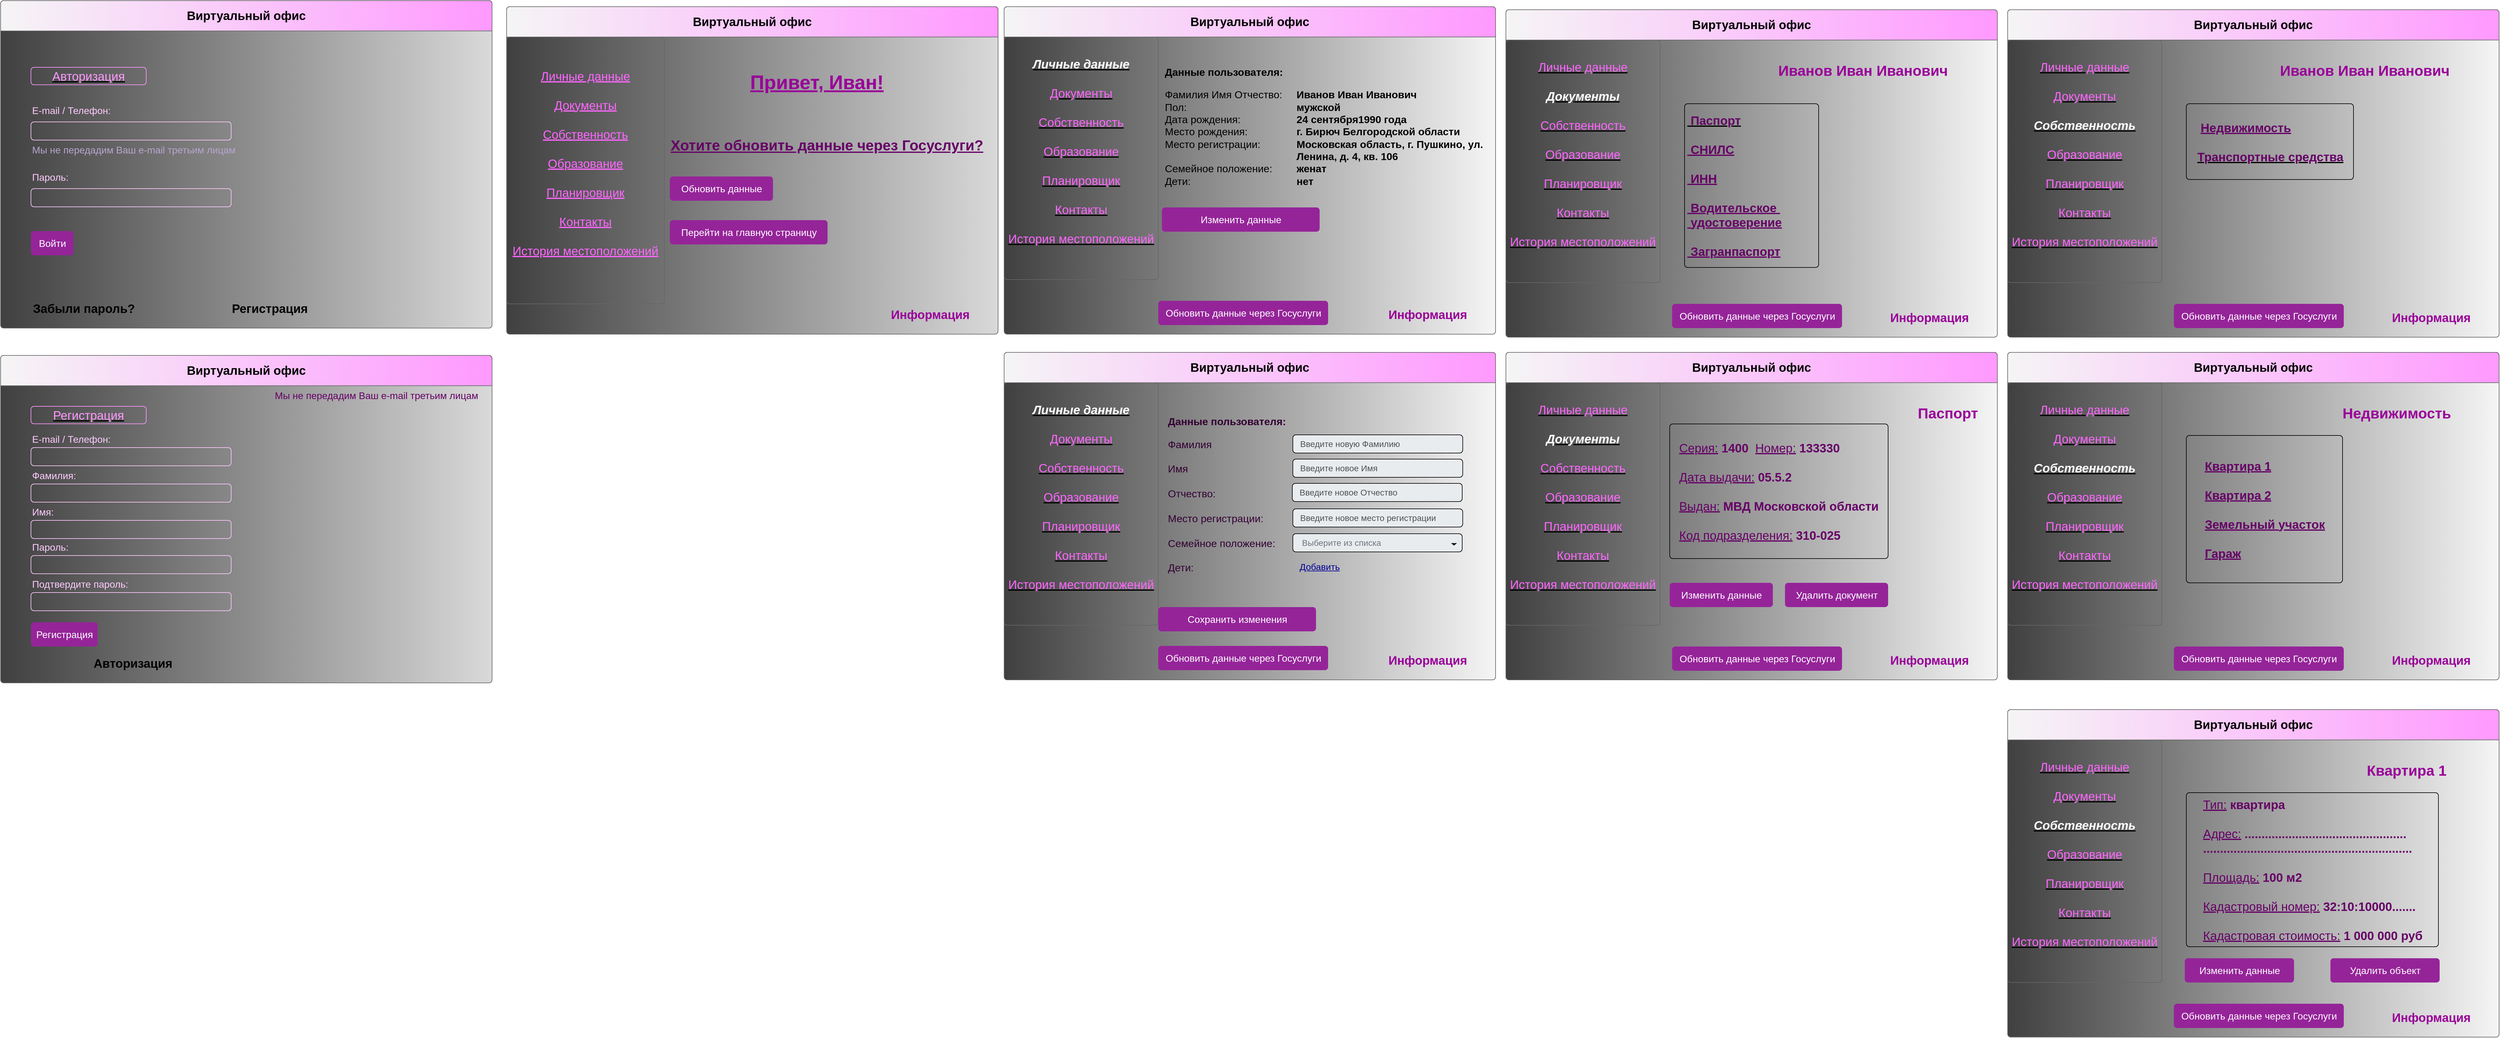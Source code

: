 <mxfile>
    <diagram id="OUo9aKHe7gE_0e0GHzDB" name="Страница 1">
        <mxGraphModel dx="887" dy="420" grid="1" gridSize="10" guides="1" tooltips="1" connect="1" arrows="1" fold="1" page="1" pageScale="1" pageWidth="827" pageHeight="1169" math="0" shadow="0">
            <root>
                <mxCell id="0"/>
                <mxCell id="1" parent="0"/>
                <mxCell id="5" value="&lt;div style=&quot;text-align: justify;&quot;&gt;&lt;b style=&quot;font-size: 20px; background-color: initial;&quot;&gt;&amp;nbsp; &amp;nbsp; &amp;nbsp; Забыли пароль? &lt;span style=&quot;white-space: pre;&quot;&gt;&#9;&lt;/span&gt;&lt;span style=&quot;white-space: pre;&quot;&gt;&#9;&lt;/span&gt;&lt;span style=&quot;white-space: pre;&quot;&gt;&#9;&lt;span style=&quot;white-space: pre;&quot;&gt;&#9;&lt;/span&gt; &lt;/span&gt;Регистрация&lt;/b&gt;&lt;/div&gt;" style="html=1;shadow=0;dashed=0;shape=mxgraph.bootstrap.rrect;rSize=5;strokeColor=#666666;html=1;whiteSpace=wrap;fillColor=#D9D9D9;verticalAlign=bottom;align=left;spacing=20;spacingBottom=0;fontSize=14;gradientColor=#404040;gradientDirection=west;" parent="1" vertex="1">
                    <mxGeometry width="810" height="540" as="geometry"/>
                </mxCell>
                <mxCell id="6" value="&lt;span style=&quot;font-size: 20px;&quot;&gt;&lt;b&gt;Виртуальный офис&lt;/b&gt;&lt;/span&gt;" style="html=1;shadow=0;dashed=0;shape=mxgraph.bootstrap.topButton;rSize=5;perimeter=none;whiteSpace=wrap;fillColor=#f5f5f5;strokeColor=#666666;resizeWidth=1;fontSize=18;align=center;spacing=20;gradientColor=#FF99FF;fontColor=#000000;gradientDirection=east;" parent="5" vertex="1">
                    <mxGeometry width="810" height="50" relative="1" as="geometry"/>
                </mxCell>
                <mxCell id="24" value="&lt;u style=&quot;font-size: 20px;&quot;&gt;&lt;font color=&quot;#ff99ff&quot;&gt;Авторизация&lt;/font&gt;&lt;/u&gt;" style="html=1;shadow=0;dashed=0;shape=mxgraph.bootstrap.rrect;rSize=5;strokeColor=#FF99FF;strokeWidth=1;fillColor=none;whiteSpace=wrap;align=center;verticalAlign=middle;spacingLeft=0;fontStyle=0;fontSize=20;spacing=5;gradientColor=#b3b3b3;fontColor=#000000;" parent="5" vertex="1">
                    <mxGeometry x="50" y="110" width="190" height="28.8" as="geometry"/>
                </mxCell>
                <mxCell id="46" value="" style="html=1;shadow=0;dashed=0;shape=mxgraph.bootstrap.rrect;rSize=5;fillColor=none;strokeColor=#FFCCFF;align=left;spacing=15;fontSize=14;fontColor=#6C767D;" parent="5" vertex="1">
                    <mxGeometry width="330" height="30" relative="1" as="geometry">
                        <mxPoint x="50" y="200" as="offset"/>
                    </mxGeometry>
                </mxCell>
                <mxCell id="49" value="" style="html=1;shadow=0;dashed=0;shape=mxgraph.bootstrap.rrect;rSize=5;fillColor=none;strokeColor=#FFCCFF;align=left;spacing=15;fontSize=14;fontColor=#6C767D;" parent="5" vertex="1">
                    <mxGeometry width="330" height="30" relative="1" as="geometry">
                        <mxPoint x="50" y="310" as="offset"/>
                    </mxGeometry>
                </mxCell>
                <mxCell id="51" value="Войти" style="html=1;shadow=0;dashed=0;shape=mxgraph.bootstrap.rrect;rSize=5;fillColor=#952499;strokeColor=none;align=center;fontSize=16;fontColor=#FFFFFF;" parent="5" vertex="1">
                    <mxGeometry width="70" height="40" relative="1" as="geometry">
                        <mxPoint x="50" y="380" as="offset"/>
                    </mxGeometry>
                </mxCell>
                <mxCell id="53" value="E-mail / Телефон:" style="fillColor=none;strokeColor=none;align=left;fontSize=16;fontColor=#FFCCFF;" parent="5" vertex="1">
                    <mxGeometry width="260" height="40" relative="1" as="geometry">
                        <mxPoint x="50" y="160" as="offset"/>
                    </mxGeometry>
                </mxCell>
                <mxCell id="54" value="Мы не передадим Ваш e-mail третьим лицам" style="fillColor=none;strokeColor=none;align=left;spacing=2;fontSize=16;fontColor=#B8A5CF;" parent="5" vertex="1">
                    <mxGeometry width="350" height="30" relative="1" as="geometry">
                        <mxPoint x="50" y="230" as="offset"/>
                    </mxGeometry>
                </mxCell>
                <mxCell id="162" value="Пароль:" style="fillColor=none;strokeColor=none;align=left;fontSize=16;fontColor=#FFCCFF;" parent="5" vertex="1">
                    <mxGeometry width="260" height="40" relative="1" as="geometry">
                        <mxPoint x="50" y="270" as="offset"/>
                    </mxGeometry>
                </mxCell>
                <mxCell id="72" value="&lt;blockquote style=&quot;margin: 0 0 0 40px; border: none; padding: 0px;&quot;&gt;&lt;blockquote style=&quot;margin: 0 0 0 40px; border: none; padding: 0px;&quot;&gt;&lt;div style=&quot;text-align: justify;&quot;&gt;&lt;span style=&quot;font-size: 20px;&quot;&gt;&lt;b&gt;&lt;font color=&quot;#990099&quot;&gt;&lt;span style=&quot;white-space: pre;&quot;&gt;&#9;&lt;/span&gt;&lt;span style=&quot;white-space: pre;&quot;&gt;&#9;&lt;/span&gt;&lt;span style=&quot;white-space: pre;&quot;&gt;&#9;&lt;/span&gt;&lt;span style=&quot;white-space: pre;&quot;&gt;&#9;&lt;/span&gt;&lt;span style=&quot;white-space: pre;&quot;&gt;&#9;&lt;/span&gt;&lt;span style=&quot;white-space: pre;&quot;&gt;&#9;&lt;/span&gt;&lt;span style=&quot;white-space: pre;&quot;&gt;&#9;&lt;/span&gt;&lt;span style=&quot;white-space: pre;&quot;&gt;&#9;&lt;/span&gt;&lt;span style=&quot;white-space: pre;&quot;&gt;&#9;&lt;/span&gt;&lt;span style=&quot;white-space: pre;&quot;&gt;&#9;&lt;/span&gt;&lt;span style=&quot;white-space: pre;&quot;&gt;&#9;&lt;/span&gt;&lt;span style=&quot;white-space: pre;&quot;&gt;&#9;&lt;/span&gt;Информация&lt;/font&gt;&lt;/b&gt;&lt;/span&gt;&lt;/div&gt;&lt;/blockquote&gt;&lt;/blockquote&gt;" style="html=1;shadow=0;dashed=0;shape=mxgraph.bootstrap.rrect;rSize=5;strokeColor=#666666;html=1;whiteSpace=wrap;fillColor=#D9D9D9;verticalAlign=bottom;align=left;spacing=20;spacingBottom=0;fontSize=14;gradientColor=#404040;gradientDirection=west;" parent="1" vertex="1">
                    <mxGeometry x="834" y="10" width="810" height="540" as="geometry"/>
                </mxCell>
                <mxCell id="73" value="&lt;span style=&quot;font-size: 20px;&quot;&gt;&lt;b&gt;Виртуальный офис&lt;/b&gt;&lt;/span&gt;" style="html=1;shadow=0;dashed=0;shape=mxgraph.bootstrap.topButton;rSize=5;perimeter=none;whiteSpace=wrap;fillColor=#f5f5f5;strokeColor=#666666;resizeWidth=1;fontSize=18;align=center;spacing=20;gradientColor=#FF99FF;fontColor=#000000;gradientDirection=east;" parent="72" vertex="1">
                    <mxGeometry width="810" height="50" relative="1" as="geometry"/>
                </mxCell>
                <mxCell id="74" value="&lt;u style=&quot;font-size: 32px;&quot;&gt;Привет, Иван!&lt;/u&gt;" style="html=1;shadow=0;dashed=0;shape=mxgraph.bootstrap.rrect;rSize=5;strokeColor=none;strokeWidth=1;fillColor=none;whiteSpace=wrap;align=center;verticalAlign=middle;spacingLeft=0;fontStyle=1;fontSize=32;spacing=5;fontColor=#990099;" parent="72" vertex="1">
                    <mxGeometry x="343" y="90" width="337" height="70" as="geometry"/>
                </mxCell>
                <mxCell id="87" value="&lt;span style=&quot;font-size: 20px;&quot;&gt;&lt;u&gt;Личные данные&lt;br&gt;&lt;br&gt;Документы&lt;br&gt;&lt;br&gt;Собственность&lt;br&gt;&lt;br&gt;Образование&lt;br&gt;&lt;br&gt;Планировщик&lt;br&gt;&lt;br&gt;Контакты&lt;br&gt;&lt;br&gt;История местоположений&lt;/u&gt;&lt;br&gt;&lt;/span&gt;&lt;span style=&quot;font-family: monospace; font-size: 0px; text-align: start;&quot;&gt;%3CmxGraphModel%3E%3Croot%3E%3CmxCell%20id%3D%220%22%2F%3E%3CmxCell%20id%3D%221%22%20parent%3D%220%22%2F%3E%3CmxCell%20id%3D%222%22%20value%3D%22%26lt%3Bp%20style%3D%26quot%3Bfont-size%3A%2012px%3B%26quot%3B%26gt%3B%26lt%3Bspan%20style%3D%26quot%3Bbackground-color%3A%20initial%3B%26quot%3B%26gt%3B%26lt%3Bb%26gt%3B1.%20%D0%94%D0%B0%D0%BD%D0%BD%D1%8B%D0%B5%20%D0%BF%D0%BE%D0%BB%D1%8C%D0%B7%D0%BE%D0%B2%D0%B0%D1%82%D0%B5%D0%BB%D1%8F%3A%26lt%3B%2Fb%26gt%3B%26lt%3B%2Fspan%26gt%3B%26lt%3B%2Fp%26gt%3B%22%20style%3D%22html%3D1%3Bshadow%3D0%3Bdashed%3D0%3Bshape%3Dmxgraph.bootstrap.rrect%3BrSize%3D5%3BstrokeColor%3D%231CA5B8%3BstrokeWidth%3D1%3BfillColor%3D%23FFFF33%3BfontColor%3D%23000000%3BwhiteSpace%3Dwrap%3Balign%3Dcenter%3BverticalAlign%3Dmiddle%3BspacingLeft%3D0%3BfontStyle%3D0%3BfontSize%3D12%3Bspacing%3D5%3BlabelPosition%3Dcenter%3BverticalLabelPosition%3Dmiddle%3B%22%20vertex%3D%221%22%20parent%3D%221%22%3E%3CmxGeometry%20x%3D%22570%22%20y%3D%22-630%22%20width%3D%22160%22%20height%3D%2230%22%20as%3D%22geometry%22%2F%3E%3C%2FmxCell%3E%3CmxCell%20id%3D%223%22%20value%3D%22%26lt%3Bp%20style%3D%26quot%3B%26quot%3B%26gt%3B2.%20%D0%94%D0%BE%D0%BA%D1%83%D0%BC%D0%B5%D0%BD%D1%82%D1%8B%26lt%3B%2Fp%26gt%3B%22%20style%3D%22html%3D1%3Bshadow%3D0%3Bdashed%3D0%3Bshape%3Dmxgraph.bootstrap.rrect%3BrSize%3D5%3BstrokeColor%3D%231CA5B8%3BstrokeWidth%3D1%3BfillColor%3D%23FFFF33%3BfontColor%3D%23000000%3BwhiteSpace%3Dwrap%3Balign%3Dcenter%3BverticalAlign%3Dmiddle%3BspacingLeft%3D0%3BfontStyle%3D1%3BfontSize%3D12%3Bspacing%3D5%3BlabelPosition%3Dcenter%3BverticalLabelPosition%3Dmiddle%3B%22%20vertex%3D%221%22%20parent%3D%221%22%3E%3CmxGeometry%20x%3D%22570%22%20y%3D%22-600%22%20width%3D%22160%22%20height%3D%2230%22%20as%3D%22geometry%22%2F%3E%3C%2FmxCell%3E%3CmxCell%20id%3D%224%22%20value%3D%22%26lt%3Bdiv%20style%3D%26quot%3B%26quot%3B%26gt%3B%26lt%3Bspan%20style%3D%26quot%3Bbackground-color%3A%20initial%3B%26quot%3B%26gt%3B3.%20%D0%A1%D0%BE%D0%B1%D1%81%D1%82%D0%B2%D0%B5%D0%BD%D0%BD%D0%BE%D1%81%D1%82%D1%8C%26lt%3B%2Fspan%26gt%3B%26lt%3B%2Fdiv%26gt%3B%22%20style%3D%22html%3D1%3Bshadow%3D0%3Bdashed%3D0%3Bshape%3Dmxgraph.bootstrap.rrect%3BrSize%3D5%3BstrokeColor%3D%231CA5B8%3BstrokeWidth%3D1%3BfillColor%3D%23FFFF33%3BfontColor%3D%23000000%3BwhiteSpace%3Dwrap%3Balign%3Dcenter%3BverticalAlign%3Dmiddle%3BspacingLeft%3D0%3BfontStyle%3D1%3BfontSize%3D12%3Bspacing%3D5%3BlabelPosition%3Dcenter%3BverticalLabelPosition%3Dmiddle%3B%22%20vertex%3D%221%22%20parent%3D%221%22%3E%3CmxGeometry%20x%3D%22570%22%20y%3D%22-570%22%20width%3D%22160%22%20height%3D%2230%22%20as%3D%22geometry%22%2F%3E%3C%2FmxCell%3E%3CmxCell%20id%3D%225%22%20value%3D%22%26lt%3Bdiv%20style%3D%26quot%3B%26quot%3B%26gt%3B%26lt%3Bspan%20style%3D%26quot%3Bbackground-color%3A%20initial%3B%26quot%3B%26gt%3B4.%20%D0%9E%D0%B1%D1%80%D0%B0%D0%B7%D0%BE%D0%B2%D0%B0%D0%BD%D0%B8%D0%B5%26lt%3B%2Fspan%26gt%3B%26lt%3B%2Fdiv%26gt%3B%22%20style%3D%22html%3D1%3Bshadow%3D0%3Bdashed%3D0%3Bshape%3Dmxgraph.bootstrap.rrect%3BrSize%3D5%3BstrokeColor%3D%231CA5B8%3BstrokeWidth%3D1%3BfillColor%3D%23FFFF33%3BfontColor%3D%23000000%3BwhiteSpace%3Dwrap%3Balign%3Dcenter%3BverticalAlign%3Dmiddle%3BspacingLeft%3D0%3BfontStyle%3D1%3BfontSize%3D12%3Bspacing%3D5%3BlabelPosition%3Dcenter%3BverticalLabelPosition%3Dmiddle%3B%22%20vertex%3D%221%22%20parent%3D%221%22%3E%3CmxGeometry%20x%3D%22570%22%20y%3D%22-540%22%20width%3D%22160%22%20height%3D%2230%22%20as%3D%22geometry%22%2F%3E%3C%2FmxCell%3E%3CmxCell%20id%3D%226%22%20value%3D%22%26lt%3Bdiv%20style%3D%26quot%3B%26quot%3B%26gt%3B%26lt%3Bspan%20style%3D%26quot%3Bbackground-color%3A%20initial%3B%26quot%3B%26gt%3B5.%20%D0%9F%D0%BB%D0%B0%D0%BD%D0%B8%D1%80%D0%BE%D0%B2%D1%89%D0%B8%D0%BA%26lt%3B%2Fspan%26gt%3B%26lt%3B%2Fdiv%26gt%3B%22%20style%3D%22html%3D1%3Bshadow%3D0%3Bdashed%3D0%3Bshape%3Dmxgraph.bootstrap.rrect%3BrSize%3D5%3BstrokeColor%3D%231CA5B8%3BstrokeWidth%3D1%3BfillColor%3D%23FFFF33%3BfontColor%3D%23000000%3BwhiteSpace%3Dwrap%3Balign%3Dcenter%3BverticalAlign%3Dmiddle%3BspacingLeft%3D0%3BfontStyle%3D1%3BfontSize%3D12%3Bspacing%3D5%3BlabelPosition%3Dcenter%3BverticalLabelPosition%3Dmiddle%3B%22%20vertex%3D%221%22%20parent%3D%221%22%3E%3CmxGeometry%20x%3D%22570%22%20y%3D%22-510%22%20width%3D%22160%22%20height%3D%2230%22%20as%3D%22geometry%22%2F%3E%3C%2FmxCell%3E%3CmxCell%20id%3D%227%22%20value%3D%22%26lt%3Bdiv%20style%3D%26quot%3B%26quot%3B%26gt%3B%26lt%3Bspan%20style%3D%26quot%3Bbackground-color%3A%20initial%3B%26quot%3B%26gt%3B6.%20%D0%9A%D0%BE%D0%BD%D1%82%D0%B0%D0%BA%D1%82%D1%8B%26lt%3B%2Fspan%26gt%3B%26lt%3B%2Fdiv%26gt%3B%22%20style%3D%22html%3D1%3Bshadow%3D0%3Bdashed%3D0%3Bshape%3Dmxgraph.bootstrap.rrect%3BrSize%3D5%3BstrokeColor%3D%231CA5B8%3BstrokeWidth%3D1%3BfillColor%3D%23FFFF33%3BfontColor%3D%23000000%3BwhiteSpace%3Dwrap%3Balign%3Dcenter%3BverticalAlign%3Dmiddle%3BspacingLeft%3D0%3BfontStyle%3D1%3BfontSize%3D12%3Bspacing%3D5%3BlabelPosition%3Dcenter%3BverticalLabelPosition%3Dmiddle%3B%22%20vertex%3D%221%22%20parent%3D%221%22%3E%3CmxGeometry%20x%3D%22570%22%20y%3D%22-480%22%20width%3D%22160%22%20height%3D%2230%22%20as%3D%22geometry%22%2F%3E%3C%2FmxCell%3E%3CmxCell%20id%3D%228%22%20value%3D%22%26lt%3Bdiv%20style%3D%26quot%3B%26quot%3B%26gt%3B%26lt%3Bspan%20style%3D%26quot%3Bbackground-color%3A%20initial%3B%26quot%3B%26gt%3B7.%20%D0%98%D1%81%D1%82%D0%BE%D1%80%D0%B8%D1%8F%20%D0%BC%D0%B5%D1%81%D1%82%D0%BE%D0%BF%D0%BE%D0%BB%D0%BE%D0%B6%D0%B5%D0%BD%D0%B8%D0%B9%26lt%3B%2Fspan%26gt%3B%26lt%3B%2Fdiv%26gt%3B%22%20style%3D%22html%3D1%3Bshadow%3D0%3Bdashed%3D0%3Bshape%3Dmxgraph.bootstrap.rrect%3BrSize%3D5%3BstrokeColor%3D%231CA5B8%3BstrokeWidth%3D1%3BfillColor%3D%23FFFF33%3BfontColor%3D%23000000%3BwhiteSpace%3Dwrap%3Balign%3Dcenter%3BverticalAlign%3Dmiddle%3BspacingLeft%3D0%3BfontStyle%3D1%3BfontSize%3D12%3Bspacing%3D5%3BlabelPosition%3Dcenter%3BverticalLabelPosition%3Dmiddle%3B%22%20vertex%3D%221%22%20parent%3D%221%22%3E%3CmxGeometry%20x%3D%22570%22%20y%3D%22-450%22%20width%3D%22160%22%20height%3D%2240%22%20as%3D%22geometry%22%2F%3E%3C%2FmxCell%3E%3C%2Froot%3E%3C%2FmxGraphModel%3EЛтиьбю&lt;/span&gt;&lt;u style=&quot;font-size: 20px;&quot;&gt;&lt;b&gt;&lt;br&gt;&lt;/b&gt;&lt;/u&gt;" style="html=1;shadow=0;dashed=0;shape=mxgraph.bootstrap.rrect;rSize=5;strokeColor=#666666;strokeWidth=1;fillColor=none;whiteSpace=wrap;align=center;verticalAlign=middle;spacingLeft=0;fontStyle=0;fontSize=20;spacing=5;gradientColor=#b3b3b3;fontColor=#FF66FF;" parent="72" vertex="1">
                    <mxGeometry y="50" width="260" height="440" as="geometry"/>
                </mxCell>
                <mxCell id="95" value="Обновить данные" style="html=1;shadow=0;dashed=0;shape=mxgraph.bootstrap.rrect;rSize=5;fillColor=#952499;strokeColor=none;align=center;fontSize=16;fontColor=#FFFFFF;" parent="72" vertex="1">
                    <mxGeometry width="170" height="40" relative="1" as="geometry">
                        <mxPoint x="269" y="280" as="offset"/>
                    </mxGeometry>
                </mxCell>
                <mxCell id="96" value="&lt;u style=&quot;font-size: 24px;&quot;&gt;&lt;font style=&quot;font-size: 24px;&quot;&gt;Хотите обновить данные через Госуслуги?&lt;/font&gt;&lt;/u&gt;" style="html=1;shadow=0;dashed=0;shape=mxgraph.bootstrap.rrect;rSize=5;strokeColor=none;strokeWidth=1;fillColor=none;whiteSpace=wrap;align=center;verticalAlign=middle;spacingLeft=0;fontStyle=1;fontSize=24;spacing=5;fontColor=#660066;" parent="72" vertex="1">
                    <mxGeometry x="243" y="194" width="570" height="70" as="geometry"/>
                </mxCell>
                <mxCell id="97" value="Перейти на главную страницу" style="html=1;shadow=0;dashed=0;shape=mxgraph.bootstrap.rrect;rSize=5;fillColor=#952499;strokeColor=none;align=center;fontSize=16;fontColor=#FFFFFF;" parent="72" vertex="1">
                    <mxGeometry width="260" height="40" relative="1" as="geometry">
                        <mxPoint x="269" y="352" as="offset"/>
                    </mxGeometry>
                </mxCell>
                <mxCell id="114" value="&lt;blockquote style=&quot;margin: 0 0 0 40px; border: none; padding: 0px;&quot;&gt;&lt;blockquote style=&quot;margin: 0 0 0 40px; border: none; padding: 0px;&quot;&gt;&lt;div style=&quot;text-align: justify;&quot;&gt;&lt;span style=&quot;font-size: 20px;&quot;&gt;&lt;b&gt;&lt;font color=&quot;#990099&quot;&gt;&lt;span style=&quot;white-space: pre;&quot;&gt;&#9;&lt;/span&gt;&lt;span style=&quot;white-space: pre;&quot;&gt;&#9;&lt;/span&gt;&lt;span style=&quot;white-space: pre;&quot;&gt;&#9;&lt;/span&gt;&lt;span style=&quot;white-space: pre;&quot;&gt;&#9;&lt;/span&gt;&lt;span style=&quot;white-space: pre;&quot;&gt;&#9;&lt;/span&gt;&lt;span style=&quot;white-space: pre;&quot;&gt;&#9;&lt;/span&gt;&lt;span style=&quot;white-space: pre;&quot;&gt;&#9;&lt;/span&gt;&lt;span style=&quot;white-space: pre;&quot;&gt;&#9;&lt;/span&gt;&lt;span style=&quot;white-space: pre;&quot;&gt;&#9;&lt;/span&gt;&lt;span style=&quot;white-space: pre;&quot;&gt;&#9;&lt;/span&gt;&lt;span style=&quot;white-space: pre;&quot;&gt;&#9;&lt;/span&gt;&lt;span style=&quot;white-space: pre;&quot;&gt;&#9;&lt;/span&gt;Информация&lt;/font&gt;&lt;/b&gt;&lt;/span&gt;&lt;/div&gt;&lt;/blockquote&gt;&lt;/blockquote&gt;" style="html=1;shadow=0;dashed=0;shape=mxgraph.bootstrap.rrect;rSize=5;strokeColor=#666666;html=1;whiteSpace=wrap;fillColor=#f5f5f5;verticalAlign=bottom;align=left;spacing=20;spacingBottom=0;fontSize=14;gradientColor=#404040;gradientDirection=west;" parent="1" vertex="1">
                    <mxGeometry x="1654" y="10" width="810" height="540" as="geometry"/>
                </mxCell>
                <mxCell id="115" value="&lt;span style=&quot;font-size: 20px;&quot;&gt;&lt;b&gt;Виртуальный офис&lt;/b&gt;&lt;/span&gt;" style="html=1;shadow=0;dashed=0;shape=mxgraph.bootstrap.topButton;rSize=5;perimeter=none;whiteSpace=wrap;fillColor=#f5f5f5;strokeColor=#666666;resizeWidth=1;fontSize=18;align=center;spacing=20;gradientColor=#FF99FF;fontColor=#000000;gradientDirection=east;" parent="114" vertex="1">
                    <mxGeometry width="810" height="50" relative="1" as="geometry"/>
                </mxCell>
                <mxCell id="101" value="&lt;span style=&quot;font-size: 20px;&quot;&gt;&lt;u style=&quot;&quot;&gt;&lt;b style=&quot;&quot;&gt;&lt;font color=&quot;#ffffff&quot;&gt;&lt;i&gt;Личные данные&lt;/i&gt;&lt;/font&gt;&lt;/b&gt;&lt;br&gt;&lt;br&gt;&lt;font color=&quot;#ff66ff&quot;&gt;Документы&lt;/font&gt;&lt;br&gt;&lt;br&gt;&lt;font color=&quot;#ff66ff&quot;&gt;Собственность&lt;br&gt;&lt;/font&gt;&lt;br&gt;&lt;/u&gt;&lt;/span&gt;&lt;u&gt;&lt;font color=&quot;#ff66ff&quot;&gt;Образование&lt;/font&gt;&lt;/u&gt;&lt;span style=&quot;font-size: 20px;&quot;&gt;&lt;u style=&quot;&quot;&gt;&lt;br&gt;&lt;br&gt;&lt;font color=&quot;#ff66ff&quot;&gt;Планировщик&lt;/font&gt;&lt;br&gt;&lt;br&gt;&lt;font color=&quot;#ff66ff&quot;&gt;Контакты&lt;/font&gt;&lt;br&gt;&lt;br&gt;&lt;font color=&quot;#ff66ff&quot;&gt;История местоположений&lt;/font&gt;&lt;/u&gt;&lt;br&gt;&lt;/span&gt;&lt;span style=&quot;color: rgb(255, 102, 255); font-family: monospace; font-size: 0px; text-align: start;&quot;&gt;%3CmxGraphModel%3E%3Croot%3E%3CmxCell%20id%3D%220%22%2F%3E%3CmxCell%20id%3D%221%22%20parent%3D%220%22%2F%3E%3CmxCell%20id%3D%222%22%20value%3D%22%26lt%3Bp%20style%3D%26quot%3Bfont-size%3A%2012px%3B%26quot%3B%26gt%3B%26lt%3Bspan%20style%3D%26quot%3Bbackground-color%3A%20initial%3B%26quot%3B%26gt%3B%26lt%3Bb%26gt%3B1.%20%D0%94%D0%B0%D0%BD%D0%BD%D1%8B%D0%B5%20%D0%BF%D0%BE%D0%BB%D1%8C%D0%B7%D0%BE%D0%B2%D0%B0%D1%82%D0%B5%D0%BB%D1%8F%3A%26lt%3B%2Fb%26gt%3B%26lt%3B%2Fspan%26gt%3B%26lt%3B%2Fp%26gt%3B%22%20style%3D%22html%3D1%3Bshadow%3D0%3Bdashed%3D0%3Bshape%3Dmxgraph.bootstrap.rrect%3BrSize%3D5%3BstrokeColor%3D%231CA5B8%3BstrokeWidth%3D1%3BfillColor%3D%23FFFF33%3BfontColor%3D%23000000%3BwhiteSpace%3Dwrap%3Balign%3Dcenter%3BverticalAlign%3Dmiddle%3BspacingLeft%3D0%3BfontStyle%3D0%3BfontSize%3D12%3Bspacing%3D5%3BlabelPosition%3Dcenter%3BverticalLabelPosition%3Dmiddle%3B%22%20vertex%3D%221%22%20parent%3D%221%22%3E%3CmxGeometry%20x%3D%22570%22%20y%3D%22-630%22%20width%3D%22160%22%20height%3D%2230%22%20as%3D%22geometry%22%2F%3E%3C%2FmxCell%3E%3CmxCell%20id%3D%223%22%20value%3D%22%26lt%3Bp%20style%3D%26quot%3B%26quot%3B%26gt%3B2.%20%D0%94%D0%BE%D0%BA%D1%83%D0%BC%D0%B5%D0%BD%D1%82%D1%8B%26lt%3B%2Fp%26gt%3B%22%20style%3D%22html%3D1%3Bshadow%3D0%3Bdashed%3D0%3Bshape%3Dmxgraph.bootstrap.rrect%3BrSize%3D5%3BstrokeColor%3D%231CA5B8%3BstrokeWidth%3D1%3BfillColor%3D%23FFFF33%3BfontColor%3D%23000000%3BwhiteSpace%3Dwrap%3Balign%3Dcenter%3BverticalAlign%3Dmiddle%3BspacingLeft%3D0%3BfontStyle%3D1%3BfontSize%3D12%3Bspacing%3D5%3BlabelPosition%3Dcenter%3BverticalLabelPosition%3Dmiddle%3B%22%20vertex%3D%221%22%20parent%3D%221%22%3E%3CmxGeometry%20x%3D%22570%22%20y%3D%22-600%22%20width%3D%22160%22%20height%3D%2230%22%20as%3D%22geometry%22%2F%3E%3C%2FmxCell%3E%3CmxCell%20id%3D%224%22%20value%3D%22%26lt%3Bdiv%20style%3D%26quot%3B%26quot%3B%26gt%3B%26lt%3Bspan%20style%3D%26quot%3Bbackground-color%3A%20initial%3B%26quot%3B%26gt%3B3.%20%D0%A1%D0%BE%D0%B1%D1%81%D1%82%D0%B2%D0%B5%D0%BD%D0%BD%D0%BE%D1%81%D1%82%D1%8C%26lt%3B%2Fspan%26gt%3B%26lt%3B%2Fdiv%26gt%3B%22%20style%3D%22html%3D1%3Bshadow%3D0%3Bdashed%3D0%3Bshape%3Dmxgraph.bootstrap.rrect%3BrSize%3D5%3BstrokeColor%3D%231CA5B8%3BstrokeWidth%3D1%3BfillColor%3D%23FFFF33%3BfontColor%3D%23000000%3BwhiteSpace%3Dwrap%3Balign%3Dcenter%3BverticalAlign%3Dmiddle%3BspacingLeft%3D0%3BfontStyle%3D1%3BfontSize%3D12%3Bspacing%3D5%3BlabelPosition%3Dcenter%3BverticalLabelPosition%3Dmiddle%3B%22%20vertex%3D%221%22%20parent%3D%221%22%3E%3CmxGeometry%20x%3D%22570%22%20y%3D%22-570%22%20width%3D%22160%22%20height%3D%2230%22%20as%3D%22geometry%22%2F%3E%3C%2FmxCell%3E%3CmxCell%20id%3D%225%22%20value%3D%22%26lt%3Bdiv%20style%3D%26quot%3B%26quot%3B%26gt%3B%26lt%3Bspan%20style%3D%26quot%3Bbackground-color%3A%20initial%3B%26quot%3B%26gt%3B4.%20%D0%9E%D0%B1%D1%80%D0%B0%D0%B7%D0%BE%D0%B2%D0%B0%D0%BD%D0%B8%D0%B5%26lt%3B%2Fspan%26gt%3B%26lt%3B%2Fdiv%26gt%3B%22%20style%3D%22html%3D1%3Bshadow%3D0%3Bdashed%3D0%3Bshape%3Dmxgraph.bootstrap.rrect%3BrSize%3D5%3BstrokeColor%3D%231CA5B8%3BstrokeWidth%3D1%3BfillColor%3D%23FFFF33%3BfontColor%3D%23000000%3BwhiteSpace%3Dwrap%3Balign%3Dcenter%3BverticalAlign%3Dmiddle%3BspacingLeft%3D0%3BfontStyle%3D1%3BfontSize%3D12%3Bspacing%3D5%3BlabelPosition%3Dcenter%3BverticalLabelPosition%3Dmiddle%3B%22%20vertex%3D%221%22%20parent%3D%221%22%3E%3CmxGeometry%20x%3D%22570%22%20y%3D%22-540%22%20width%3D%22160%22%20height%3D%2230%22%20as%3D%22geometry%22%2F%3E%3C%2FmxCell%3E%3CmxCell%20id%3D%226%22%20value%3D%22%26lt%3Bdiv%20style%3D%26quot%3B%26quot%3B%26gt%3B%26lt%3Bspan%20style%3D%26quot%3Bbackground-color%3A%20initial%3B%26quot%3B%26gt%3B5.%20%D0%9F%D0%BB%D0%B0%D0%BD%D0%B8%D1%80%D0%BE%D0%B2%D1%89%D0%B8%D0%BA%26lt%3B%2Fspan%26gt%3B%26lt%3B%2Fdiv%26gt%3B%22%20style%3D%22html%3D1%3Bshadow%3D0%3Bdashed%3D0%3Bshape%3Dmxgraph.bootstrap.rrect%3BrSize%3D5%3BstrokeColor%3D%231CA5B8%3BstrokeWidth%3D1%3BfillColor%3D%23FFFF33%3BfontColor%3D%23000000%3BwhiteSpace%3Dwrap%3Balign%3Dcenter%3BverticalAlign%3Dmiddle%3BspacingLeft%3D0%3BfontStyle%3D1%3BfontSize%3D12%3Bspacing%3D5%3BlabelPosition%3Dcenter%3BverticalLabelPosition%3Dmiddle%3B%22%20vertex%3D%221%22%20parent%3D%221%22%3E%3CmxGeometry%20x%3D%22570%22%20y%3D%22-510%22%20width%3D%22160%22%20height%3D%2230%22%20as%3D%22geometry%22%2F%3E%3C%2FmxCell%3E%3CmxCell%20id%3D%227%22%20value%3D%22%26lt%3Bdiv%20style%3D%26quot%3B%26quot%3B%26gt%3B%26lt%3Bspan%20style%3D%26quot%3Bbackground-color%3A%20initial%3B%26quot%3B%26gt%3B6.%20%D0%9A%D0%BE%D0%BD%D1%82%D0%B0%D0%BA%D1%82%D1%8B%26lt%3B%2Fspan%26gt%3B%26lt%3B%2Fdiv%26gt%3B%22%20style%3D%22html%3D1%3Bshadow%3D0%3Bdashed%3D0%3Bshape%3Dmxgraph.bootstrap.rrect%3BrSize%3D5%3BstrokeColor%3D%231CA5B8%3BstrokeWidth%3D1%3BfillColor%3D%23FFFF33%3BfontColor%3D%23000000%3BwhiteSpace%3Dwrap%3Balign%3Dcenter%3BverticalAlign%3Dmiddle%3BspacingLeft%3D0%3BfontStyle%3D1%3BfontSize%3D12%3Bspacing%3D5%3BlabelPosition%3Dcenter%3BverticalLabelPosition%3Dmiddle%3B%22%20vertex%3D%221%22%20parent%3D%221%22%3E%3CmxGeometry%20x%3D%22570%22%20y%3D%22-480%22%20width%3D%22160%22%20height%3D%2230%22%20as%3D%22geometry%22%2F%3E%3C%2FmxCell%3E%3CmxCell%20id%3D%228%22%20value%3D%22%26lt%3Bdiv%20style%3D%26quot%3B%26quot%3B%26gt%3B%26lt%3Bspan%20style%3D%26quot%3Bbackground-color%3A%20initial%3B%26quot%3B%26gt%3B7.%20%D0%98%D1%81%D1%82%D0%BE%D1%80%D0%B8%D1%8F%20%D0%BC%D0%B5%D1%81%D1%82%D0%BE%D0%BF%D0%BE%D0%BB%D0%BE%D0%B6%D0%B5%D0%BD%D0%B8%D0%B9%26lt%3B%2Fspan%26gt%3B%26lt%3B%2Fdiv%26gt%3B%22%20style%3D%22html%3D1%3Bshadow%3D0%3Bdashed%3D0%3Bshape%3Dmxgraph.bootstrap.rrect%3BrSize%3D5%3BstrokeColor%3D%231CA5B8%3BstrokeWidth%3D1%3BfillColor%3D%23FFFF33%3BfontColor%3D%23000000%3BwhiteSpace%3Dwrap%3Balign%3Dcenter%3BverticalAlign%3Dmiddle%3BspacingLeft%3D0%3BfontStyle%3D1%3BfontSize%3D12%3Bspacing%3D5%3BlabelPosition%3Dcenter%3BverticalLabelPosition%3Dmiddle%3B%22%20vertex%3D%221%22%20parent%3D%221%22%3E%3CmxGeometry%20x%3D%22570%22%20y%3D%22-450%22%20width%3D%22160%22%20height%3D%2240%22%20as%3D%22geometry%22%2F%3E%3C%2FmxCell%3E%3C%2Froot%3E%3C%2FmxGraphModel%3EЛтиьбю&lt;/span&gt;&lt;u style=&quot;font-size: 20px;&quot;&gt;&lt;b&gt;&lt;br&gt;&lt;/b&gt;&lt;/u&gt;" style="html=1;shadow=0;dashed=0;shape=mxgraph.bootstrap.rrect;rSize=5;strokeColor=#666666;strokeWidth=1;fillColor=none;whiteSpace=wrap;align=center;verticalAlign=middle;spacingLeft=0;fontStyle=0;fontSize=20;spacing=5;gradientColor=#b3b3b3;fontColor=#000000;" parent="114" vertex="1">
                    <mxGeometry y="50" width="254" height="400" as="geometry"/>
                </mxCell>
                <mxCell id="112" value="&lt;p style=&quot;color: rgb(0, 0, 0); font-size: 17px;&quot;&gt;&lt;b&gt;&lt;br&gt;&lt;/b&gt;&lt;/p&gt;&lt;div style=&quot;color: rgb(0, 0, 0); font-size: 17px;&quot;&gt;&lt;font style=&quot;font-size: 17px;&quot;&gt;&lt;b&gt;Иванов Иван Иванович&lt;/b&gt;&lt;/font&gt;&lt;/div&gt;&lt;div style=&quot;color: rgb(0, 0, 0); font-size: 17px;&quot;&gt;&lt;font style=&quot;font-size: 17px;&quot;&gt;&lt;b&gt;мужской&lt;/b&gt;&lt;/font&gt;&lt;/div&gt;&lt;div style=&quot;color: rgb(0, 0, 0); font-size: 17px;&quot;&gt;&lt;font style=&quot;font-size: 17px;&quot;&gt;&lt;b&gt;24 сентября1990 года&amp;nbsp;&lt;/b&gt;&lt;/font&gt;&lt;/div&gt;&lt;div style=&quot;color: rgb(0, 0, 0); font-size: 17px;&quot;&gt;&lt;font style=&quot;font-size: 17px;&quot;&gt;&lt;b&gt;г. Бирюч Белгородской области&lt;/b&gt;&lt;/font&gt;&lt;/div&gt;&lt;div style=&quot;color: rgb(0, 0, 0); font-size: 17px;&quot;&gt;&lt;font style=&quot;font-size: 17px;&quot;&gt;&lt;b&gt;Московская область, г. Пушкино, ул. Ленина, д. 4, кв. 106&amp;nbsp;&lt;/b&gt;&lt;/font&gt;&lt;/div&gt;&lt;div style=&quot;color: rgb(0, 0, 0); font-size: 17px;&quot;&gt;&lt;font style=&quot;font-size: 17px;&quot;&gt;&lt;span style=&quot;background-color: initial; font-size: 17px;&quot;&gt;&lt;b&gt;женат&amp;nbsp;&lt;/b&gt;&lt;/span&gt;&lt;/font&gt;&lt;/div&gt;&lt;div style=&quot;color: rgb(0, 0, 0); font-size: 17px;&quot;&gt;&lt;span style=&quot;background-color: initial; font-size: 17px;&quot;&gt;&lt;font style=&quot;font-size: 17px;&quot;&gt;&lt;b&gt;нет&lt;/b&gt;&lt;/font&gt;&lt;/span&gt;&lt;/div&gt;" style="html=1;shadow=0;dashed=0;shape=mxgraph.bootstrap.rrect;rSize=5;strokeColor=none;strokeWidth=1;fillColor=none;whiteSpace=wrap;align=left;verticalAlign=middle;spacingLeft=0;fontStyle=0;fontSize=17;spacing=5;fontColor=#1A1A1A;" parent="114" vertex="1">
                    <mxGeometry x="476.86" y="70" width="333.14" height="240" as="geometry"/>
                </mxCell>
                <mxCell id="103" value="&lt;p style=&quot;color: rgb(0, 0, 0); font-weight: 400; font-size: 17px;&quot;&gt;&lt;font style=&quot;font-size: 17px;&quot;&gt;&lt;span style=&quot;background-color: initial; font-size: 17px;&quot;&gt;&lt;b style=&quot;font-size: 17px;&quot;&gt;Данные пользователя:&lt;/b&gt;&lt;/span&gt;&lt;br style=&quot;font-size: 17px;&quot;&gt;&lt;/font&gt;&lt;/p&gt;&lt;div style=&quot;color: rgb(0, 0, 0); font-weight: 400; font-size: 17px;&quot;&gt;&lt;font style=&quot;font-size: 17px;&quot;&gt;Фамилия&amp;nbsp;&lt;span style=&quot;background-color: initial; font-size: 17px;&quot;&gt;Имя&amp;nbsp;&lt;/span&gt;&lt;span style=&quot;background-color: initial; font-size: 17px;&quot;&gt;Отчество:&lt;/span&gt;&lt;/font&gt;&lt;/div&gt;&lt;div style=&quot;color: rgb(0, 0, 0); font-weight: 400; font-size: 17px;&quot;&gt;&lt;font style=&quot;font-size: 17px;&quot;&gt;Пол:&lt;/font&gt;&lt;/div&gt;&lt;div style=&quot;color: rgb(0, 0, 0); font-weight: 400; font-size: 17px;&quot;&gt;&lt;font style=&quot;font-size: 17px;&quot;&gt;Дата рождения:&lt;/font&gt;&lt;/div&gt;&lt;div style=&quot;color: rgb(0, 0, 0); font-weight: 400; font-size: 17px;&quot;&gt;&lt;font style=&quot;font-size: 17px;&quot;&gt;Место рождения:&lt;/font&gt;&lt;/div&gt;&lt;div style=&quot;color: rgb(0, 0, 0); font-weight: 400; font-size: 17px;&quot;&gt;&lt;font style=&quot;font-size: 17px;&quot;&gt;Место регистрации:&lt;/font&gt;&lt;/div&gt;&lt;div style=&quot;color: rgb(0, 0, 0); font-weight: 400; font-size: 17px;&quot;&gt;&lt;font style=&quot;font-size: 17px;&quot;&gt;&amp;nbsp;&lt;/font&gt;&lt;/div&gt;&lt;div style=&quot;color: rgb(0, 0, 0); font-weight: 400; font-size: 17px;&quot;&gt;&lt;span style=&quot;background-color: initial;&quot;&gt;Семейное&amp;nbsp;&lt;/span&gt;&lt;span style=&quot;background-color: initial;&quot;&gt;положение:&amp;nbsp;&lt;/span&gt;&lt;br&gt;&lt;/div&gt;&lt;div style=&quot;color: rgb(0, 0, 0); font-weight: 400; font-size: 17px;&quot;&gt;&lt;span style=&quot;background-color: initial; font-size: 17px;&quot;&gt;&lt;font style=&quot;font-size: 17px;&quot;&gt;Дети:&lt;/font&gt;&lt;/span&gt;&lt;/div&gt;" style="html=1;shadow=0;dashed=0;shape=mxgraph.bootstrap.rrect;rSize=5;strokeColor=none;strokeWidth=1;fillColor=none;whiteSpace=wrap;align=left;verticalAlign=middle;spacingLeft=0;fontStyle=1;fontSize=17;spacing=5;fontColor=#1A1A1A;" parent="114" vertex="1">
                    <mxGeometry x="260" y="50" width="210.86" height="280" as="geometry"/>
                </mxCell>
                <mxCell id="102" value="Обновить данные через Госуслуги" style="html=1;shadow=0;dashed=0;shape=mxgraph.bootstrap.rrect;rSize=5;fillColor=#952499;strokeColor=none;align=center;fontSize=16;fontColor=#FFFFFF;" parent="114" vertex="1">
                    <mxGeometry width="280" height="40" relative="1" as="geometry">
                        <mxPoint x="254" y="485" as="offset"/>
                    </mxGeometry>
                </mxCell>
                <mxCell id="104" value="Изменить данные" style="html=1;shadow=0;dashed=0;shape=mxgraph.bootstrap.rrect;rSize=5;fillColor=#952499;strokeColor=none;align=center;fontSize=16;fontColor=#FFFFFF;" parent="114" vertex="1">
                    <mxGeometry width="260" height="40" relative="1" as="geometry">
                        <mxPoint x="260" y="331" as="offset"/>
                    </mxGeometry>
                </mxCell>
                <mxCell id="121" value="&lt;blockquote style=&quot;margin: 0 0 0 40px; border: none; padding: 0px;&quot;&gt;&lt;blockquote style=&quot;margin: 0 0 0 40px; border: none; padding: 0px;&quot;&gt;&lt;div style=&quot;text-align: justify;&quot;&gt;&lt;span style=&quot;font-size: 20px;&quot;&gt;&lt;b&gt;&lt;font color=&quot;#990099&quot;&gt;&lt;span style=&quot;white-space: pre;&quot;&gt;&#9;&lt;/span&gt;&lt;span style=&quot;white-space: pre;&quot;&gt;&#9;&lt;/span&gt;&lt;span style=&quot;white-space: pre;&quot;&gt;&#9;&lt;/span&gt;&lt;span style=&quot;white-space: pre;&quot;&gt;&#9;&lt;/span&gt;&lt;span style=&quot;white-space: pre;&quot;&gt;&#9;&lt;/span&gt;&lt;span style=&quot;white-space: pre;&quot;&gt;&#9;&lt;/span&gt;&lt;span style=&quot;white-space: pre;&quot;&gt;&#9;&lt;/span&gt;&lt;span style=&quot;white-space: pre;&quot;&gt;&#9;&lt;/span&gt;&lt;span style=&quot;white-space: pre;&quot;&gt;&#9;&lt;/span&gt;&lt;span style=&quot;white-space: pre;&quot;&gt;&#9;&lt;/span&gt;&lt;span style=&quot;white-space: pre;&quot;&gt;&#9;&lt;/span&gt;&lt;span style=&quot;white-space: pre;&quot;&gt;&#9;&lt;/span&gt;Информация&lt;/font&gt;&lt;/b&gt;&lt;/span&gt;&lt;/div&gt;&lt;/blockquote&gt;&lt;/blockquote&gt;" style="html=1;shadow=0;dashed=0;shape=mxgraph.bootstrap.rrect;rSize=5;strokeColor=#666666;html=1;whiteSpace=wrap;fillColor=#f5f5f5;verticalAlign=bottom;align=left;spacing=20;spacingBottom=0;fontSize=14;gradientColor=#404040;gradientDirection=west;" parent="1" vertex="1">
                    <mxGeometry x="1654" y="580" width="810" height="540" as="geometry"/>
                </mxCell>
                <mxCell id="122" value="&lt;span style=&quot;font-size: 20px;&quot;&gt;&lt;b&gt;Виртуальный офис&lt;/b&gt;&lt;/span&gt;" style="html=1;shadow=0;dashed=0;shape=mxgraph.bootstrap.topButton;rSize=5;perimeter=none;whiteSpace=wrap;fillColor=#f5f5f5;strokeColor=#666666;resizeWidth=1;fontSize=18;align=center;spacing=20;gradientColor=#FF99FF;fontColor=#000000;gradientDirection=east;" parent="121" vertex="1">
                    <mxGeometry width="810" height="50" relative="1" as="geometry"/>
                </mxCell>
                <mxCell id="123" value="&lt;span style=&quot;font-size: 20px;&quot;&gt;&lt;u style=&quot;&quot;&gt;&lt;font color=&quot;#ffffff&quot;&gt;&lt;b style=&quot;&quot;&gt;&lt;i&gt;Личные данные&lt;/i&gt;&lt;/b&gt;&lt;br&gt;&lt;/font&gt;&lt;br&gt;&lt;font color=&quot;#ff66ff&quot;&gt;Документы&lt;/font&gt;&lt;br&gt;&lt;br&gt;&lt;font color=&quot;#ff66ff&quot;&gt;Собственность&lt;/font&gt;&lt;br&gt;&lt;/u&gt;&lt;/span&gt;&lt;u&gt;&lt;br&gt;&lt;/u&gt;&lt;u&gt;&lt;font color=&quot;#ff66ff&quot;&gt;Образование&lt;/font&gt;&lt;/u&gt;&lt;u&gt;&lt;br&gt;&lt;br&gt;&lt;/u&gt;&lt;span style=&quot;font-size: 20px;&quot;&gt;&lt;u style=&quot;&quot;&gt;&lt;font color=&quot;#ff66ff&quot;&gt;Планировщик&lt;/font&gt;&lt;br&gt;&lt;br&gt;&lt;font color=&quot;#ff66ff&quot;&gt;Контакты&lt;/font&gt;&lt;br&gt;&lt;br&gt;&lt;font color=&quot;#ff66ff&quot;&gt;История местоположений&lt;/font&gt;&lt;/u&gt;&lt;br&gt;&lt;/span&gt;&lt;span style=&quot;color: rgb(255, 102, 255); font-family: monospace; font-size: 0px; text-align: start;&quot;&gt;%3CmxGraphModel%3E%3Croot%3E%3CmxCell%20id%3D%220%22%2F%3E%3CmxCell%20id%3D%221%22%20parent%3D%220%22%2F%3E%3CmxCell%20id%3D%222%22%20value%3D%22%26lt%3Bp%20style%3D%26quot%3Bfont-size%3A%2012px%3B%26quot%3B%26gt%3B%26lt%3Bspan%20style%3D%26quot%3Bbackground-color%3A%20initial%3B%26quot%3B%26gt%3B%26lt%3Bb%26gt%3B1.%20%D0%94%D0%B0%D0%BD%D0%BD%D1%8B%D0%B5%20%D0%BF%D0%BE%D0%BB%D1%8C%D0%B7%D0%BE%D0%B2%D0%B0%D1%82%D0%B5%D0%BB%D1%8F%3A%26lt%3B%2Fb%26gt%3B%26lt%3B%2Fspan%26gt%3B%26lt%3B%2Fp%26gt%3B%22%20style%3D%22html%3D1%3Bshadow%3D0%3Bdashed%3D0%3Bshape%3Dmxgraph.bootstrap.rrect%3BrSize%3D5%3BstrokeColor%3D%231CA5B8%3BstrokeWidth%3D1%3BfillColor%3D%23FFFF33%3BfontColor%3D%23000000%3BwhiteSpace%3Dwrap%3Balign%3Dcenter%3BverticalAlign%3Dmiddle%3BspacingLeft%3D0%3BfontStyle%3D0%3BfontSize%3D12%3Bspacing%3D5%3BlabelPosition%3Dcenter%3BverticalLabelPosition%3Dmiddle%3B%22%20vertex%3D%221%22%20parent%3D%221%22%3E%3CmxGeometry%20x%3D%22570%22%20y%3D%22-630%22%20width%3D%22160%22%20height%3D%2230%22%20as%3D%22geometry%22%2F%3E%3C%2FmxCell%3E%3CmxCell%20id%3D%223%22%20value%3D%22%26lt%3Bp%20style%3D%26quot%3B%26quot%3B%26gt%3B2.%20%D0%94%D0%BE%D0%BA%D1%83%D0%BC%D0%B5%D0%BD%D1%82%D1%8B%26lt%3B%2Fp%26gt%3B%22%20style%3D%22html%3D1%3Bshadow%3D0%3Bdashed%3D0%3Bshape%3Dmxgraph.bootstrap.rrect%3BrSize%3D5%3BstrokeColor%3D%231CA5B8%3BstrokeWidth%3D1%3BfillColor%3D%23FFFF33%3BfontColor%3D%23000000%3BwhiteSpace%3Dwrap%3Balign%3Dcenter%3BverticalAlign%3Dmiddle%3BspacingLeft%3D0%3BfontStyle%3D1%3BfontSize%3D12%3Bspacing%3D5%3BlabelPosition%3Dcenter%3BverticalLabelPosition%3Dmiddle%3B%22%20vertex%3D%221%22%20parent%3D%221%22%3E%3CmxGeometry%20x%3D%22570%22%20y%3D%22-600%22%20width%3D%22160%22%20height%3D%2230%22%20as%3D%22geometry%22%2F%3E%3C%2FmxCell%3E%3CmxCell%20id%3D%224%22%20value%3D%22%26lt%3Bdiv%20style%3D%26quot%3B%26quot%3B%26gt%3B%26lt%3Bspan%20style%3D%26quot%3Bbackground-color%3A%20initial%3B%26quot%3B%26gt%3B3.%20%D0%A1%D0%BE%D0%B1%D1%81%D1%82%D0%B2%D0%B5%D0%BD%D0%BD%D0%BE%D1%81%D1%82%D1%8C%26lt%3B%2Fspan%26gt%3B%26lt%3B%2Fdiv%26gt%3B%22%20style%3D%22html%3D1%3Bshadow%3D0%3Bdashed%3D0%3Bshape%3Dmxgraph.bootstrap.rrect%3BrSize%3D5%3BstrokeColor%3D%231CA5B8%3BstrokeWidth%3D1%3BfillColor%3D%23FFFF33%3BfontColor%3D%23000000%3BwhiteSpace%3Dwrap%3Balign%3Dcenter%3BverticalAlign%3Dmiddle%3BspacingLeft%3D0%3BfontStyle%3D1%3BfontSize%3D12%3Bspacing%3D5%3BlabelPosition%3Dcenter%3BverticalLabelPosition%3Dmiddle%3B%22%20vertex%3D%221%22%20parent%3D%221%22%3E%3CmxGeometry%20x%3D%22570%22%20y%3D%22-570%22%20width%3D%22160%22%20height%3D%2230%22%20as%3D%22geometry%22%2F%3E%3C%2FmxCell%3E%3CmxCell%20id%3D%225%22%20value%3D%22%26lt%3Bdiv%20style%3D%26quot%3B%26quot%3B%26gt%3B%26lt%3Bspan%20style%3D%26quot%3Bbackground-color%3A%20initial%3B%26quot%3B%26gt%3B4.%20%D0%9E%D0%B1%D1%80%D0%B0%D0%B7%D0%BE%D0%B2%D0%B0%D0%BD%D0%B8%D0%B5%26lt%3B%2Fspan%26gt%3B%26lt%3B%2Fdiv%26gt%3B%22%20style%3D%22html%3D1%3Bshadow%3D0%3Bdashed%3D0%3Bshape%3Dmxgraph.bootstrap.rrect%3BrSize%3D5%3BstrokeColor%3D%231CA5B8%3BstrokeWidth%3D1%3BfillColor%3D%23FFFF33%3BfontColor%3D%23000000%3BwhiteSpace%3Dwrap%3Balign%3Dcenter%3BverticalAlign%3Dmiddle%3BspacingLeft%3D0%3BfontStyle%3D1%3BfontSize%3D12%3Bspacing%3D5%3BlabelPosition%3Dcenter%3BverticalLabelPosition%3Dmiddle%3B%22%20vertex%3D%221%22%20parent%3D%221%22%3E%3CmxGeometry%20x%3D%22570%22%20y%3D%22-540%22%20width%3D%22160%22%20height%3D%2230%22%20as%3D%22geometry%22%2F%3E%3C%2FmxCell%3E%3CmxCell%20id%3D%226%22%20value%3D%22%26lt%3Bdiv%20style%3D%26quot%3B%26quot%3B%26gt%3B%26lt%3Bspan%20style%3D%26quot%3Bbackground-color%3A%20initial%3B%26quot%3B%26gt%3B5.%20%D0%9F%D0%BB%D0%B0%D0%BD%D0%B8%D1%80%D0%BE%D0%B2%D1%89%D0%B8%D0%BA%26lt%3B%2Fspan%26gt%3B%26lt%3B%2Fdiv%26gt%3B%22%20style%3D%22html%3D1%3Bshadow%3D0%3Bdashed%3D0%3Bshape%3Dmxgraph.bootstrap.rrect%3BrSize%3D5%3BstrokeColor%3D%231CA5B8%3BstrokeWidth%3D1%3BfillColor%3D%23FFFF33%3BfontColor%3D%23000000%3BwhiteSpace%3Dwrap%3Balign%3Dcenter%3BverticalAlign%3Dmiddle%3BspacingLeft%3D0%3BfontStyle%3D1%3BfontSize%3D12%3Bspacing%3D5%3BlabelPosition%3Dcenter%3BverticalLabelPosition%3Dmiddle%3B%22%20vertex%3D%221%22%20parent%3D%221%22%3E%3CmxGeometry%20x%3D%22570%22%20y%3D%22-510%22%20width%3D%22160%22%20height%3D%2230%22%20as%3D%22geometry%22%2F%3E%3C%2FmxCell%3E%3CmxCell%20id%3D%227%22%20value%3D%22%26lt%3Bdiv%20style%3D%26quot%3B%26quot%3B%26gt%3B%26lt%3Bspan%20style%3D%26quot%3Bbackground-color%3A%20initial%3B%26quot%3B%26gt%3B6.%20%D0%9A%D0%BE%D0%BD%D1%82%D0%B0%D0%BA%D1%82%D1%8B%26lt%3B%2Fspan%26gt%3B%26lt%3B%2Fdiv%26gt%3B%22%20style%3D%22html%3D1%3Bshadow%3D0%3Bdashed%3D0%3Bshape%3Dmxgraph.bootstrap.rrect%3BrSize%3D5%3BstrokeColor%3D%231CA5B8%3BstrokeWidth%3D1%3BfillColor%3D%23FFFF33%3BfontColor%3D%23000000%3BwhiteSpace%3Dwrap%3Balign%3Dcenter%3BverticalAlign%3Dmiddle%3BspacingLeft%3D0%3BfontStyle%3D1%3BfontSize%3D12%3Bspacing%3D5%3BlabelPosition%3Dcenter%3BverticalLabelPosition%3Dmiddle%3B%22%20vertex%3D%221%22%20parent%3D%221%22%3E%3CmxGeometry%20x%3D%22570%22%20y%3D%22-480%22%20width%3D%22160%22%20height%3D%2230%22%20as%3D%22geometry%22%2F%3E%3C%2FmxCell%3E%3CmxCell%20id%3D%228%22%20value%3D%22%26lt%3Bdiv%20style%3D%26quot%3B%26quot%3B%26gt%3B%26lt%3Bspan%20style%3D%26quot%3Bbackground-color%3A%20initial%3B%26quot%3B%26gt%3B7.%20%D0%98%D1%81%D1%82%D0%BE%D1%80%D0%B8%D1%8F%20%D0%BC%D0%B5%D1%81%D1%82%D0%BE%D0%BF%D0%BE%D0%BB%D0%BE%D0%B6%D0%B5%D0%BD%D0%B8%D0%B9%26lt%3B%2Fspan%26gt%3B%26lt%3B%2Fdiv%26gt%3B%22%20style%3D%22html%3D1%3Bshadow%3D0%3Bdashed%3D0%3Bshape%3Dmxgraph.bootstrap.rrect%3BrSize%3D5%3BstrokeColor%3D%231CA5B8%3BstrokeWidth%3D1%3BfillColor%3D%23FFFF33%3BfontColor%3D%23000000%3BwhiteSpace%3Dwrap%3Balign%3Dcenter%3BverticalAlign%3Dmiddle%3BspacingLeft%3D0%3BfontStyle%3D1%3BfontSize%3D12%3Bspacing%3D5%3BlabelPosition%3Dcenter%3BverticalLabelPosition%3Dmiddle%3B%22%20vertex%3D%221%22%20parent%3D%221%22%3E%3CmxGeometry%20x%3D%22570%22%20y%3D%22-450%22%20width%3D%22160%22%20height%3D%2240%22%20as%3D%22geometry%22%2F%3E%3C%2FmxCell%3E%3C%2Froot%3E%3C%2FmxGraphModel%3EЛтиьбю&lt;/span&gt;&lt;u style=&quot;font-size: 20px;&quot;&gt;&lt;b&gt;&lt;br&gt;&lt;/b&gt;&lt;/u&gt;" style="html=1;shadow=0;dashed=0;shape=mxgraph.bootstrap.rrect;rSize=5;strokeColor=#666666;strokeWidth=1;fillColor=none;whiteSpace=wrap;align=center;verticalAlign=middle;spacingLeft=0;fontStyle=0;fontSize=20;spacing=5;gradientColor=#b3b3b3;fontColor=#000000;" parent="121" vertex="1">
                    <mxGeometry y="50" width="254" height="400" as="geometry"/>
                </mxCell>
                <mxCell id="125" value="&lt;p style=&quot;font-weight: 400; font-size: 17px;&quot;&gt;&lt;font style=&quot;font-size: 17px;&quot;&gt;&lt;span style=&quot;background-color: initial; font-size: 17px;&quot;&gt;&lt;b style=&quot;font-size: 17px;&quot;&gt;Данные пользователя:&lt;/b&gt;&lt;/span&gt;&lt;br style=&quot;font-size: 17px;&quot;&gt;&lt;/font&gt;&lt;/p&gt;&lt;div style=&quot;font-weight: 400; font-size: 17px;&quot;&gt;&lt;font style=&quot;font-size: 17px;&quot;&gt;Фамилия&lt;/font&gt;&lt;/div&gt;&lt;div style=&quot;font-weight: 400; font-size: 17px;&quot;&gt;&lt;font style=&quot;font-size: 17px;&quot;&gt;&lt;span style=&quot;background-color: initial; font-size: 17px;&quot;&gt;&lt;br&gt;&lt;/span&gt;&lt;/font&gt;&lt;/div&gt;&lt;div style=&quot;font-weight: 400; font-size: 17px;&quot;&gt;&lt;font style=&quot;font-size: 17px;&quot;&gt;&lt;span style=&quot;background-color: initial; font-size: 17px;&quot;&gt;Имя&lt;/span&gt;&lt;/font&gt;&lt;/div&gt;&lt;div style=&quot;font-weight: 400; font-size: 17px;&quot;&gt;&lt;font style=&quot;font-size: 17px;&quot;&gt;&lt;span style=&quot;background-color: initial; font-size: 17px;&quot;&gt;&lt;br&gt;&lt;/span&gt;&lt;/font&gt;&lt;/div&gt;&lt;div style=&quot;font-weight: 400; font-size: 17px;&quot;&gt;&lt;font style=&quot;font-size: 17px;&quot;&gt;&lt;span style=&quot;background-color: initial; font-size: 17px;&quot;&gt;Отчество:&lt;/span&gt;&lt;/font&gt;&lt;/div&gt;&lt;div style=&quot;font-weight: 400; font-size: 17px;&quot;&gt;&lt;span style=&quot;background-color: initial;&quot;&gt;&lt;br&gt;&lt;/span&gt;&lt;/div&gt;&lt;div style=&quot;font-weight: 400; font-size: 17px;&quot;&gt;&lt;span style=&quot;background-color: initial;&quot;&gt;Место регистрации:&lt;/span&gt;&lt;br&gt;&lt;/div&gt;&lt;div style=&quot;font-weight: 400; font-size: 17px;&quot;&gt;&lt;font style=&quot;font-size: 17px;&quot;&gt;&amp;nbsp;&lt;/font&gt;&lt;/div&gt;&lt;div style=&quot;font-weight: 400; font-size: 17px;&quot;&gt;&lt;span style=&quot;background-color: initial;&quot;&gt;Семейное&amp;nbsp;&lt;/span&gt;&lt;span style=&quot;background-color: initial;&quot;&gt;положение:&lt;/span&gt;&lt;/div&gt;&lt;div style=&quot;font-weight: 400; font-size: 17px;&quot;&gt;&lt;span style=&quot;background-color: initial;&quot;&gt;&amp;nbsp;&lt;/span&gt;&lt;br&gt;&lt;/div&gt;&lt;div style=&quot;font-weight: 400; font-size: 17px;&quot;&gt;&lt;span style=&quot;background-color: initial; font-size: 17px;&quot;&gt;&lt;font style=&quot;font-size: 17px;&quot;&gt;Дети:&lt;/font&gt;&lt;/span&gt;&lt;/div&gt;" style="html=1;shadow=0;dashed=0;shape=mxgraph.bootstrap.rrect;rSize=5;strokeColor=none;strokeWidth=1;fillColor=none;whiteSpace=wrap;align=left;verticalAlign=middle;spacingLeft=0;fontStyle=1;fontSize=17;spacing=5;fontColor=#330033;" parent="121" vertex="1">
                    <mxGeometry x="265" y="72" width="210.86" height="310" as="geometry"/>
                </mxCell>
                <mxCell id="126" value="Обновить данные через Госуслуги" style="html=1;shadow=0;dashed=0;shape=mxgraph.bootstrap.rrect;rSize=5;fillColor=#952499;strokeColor=none;align=center;fontSize=16;fontColor=#FFFFFF;" parent="121" vertex="1">
                    <mxGeometry width="280" height="40" relative="1" as="geometry">
                        <mxPoint x="254" y="484" as="offset"/>
                    </mxGeometry>
                </mxCell>
                <mxCell id="127" value="Сохранить изменения" style="html=1;shadow=0;dashed=0;shape=mxgraph.bootstrap.rrect;rSize=5;fillColor=#952499;strokeColor=none;align=center;fontSize=16;fontColor=#FFFFFF;" parent="121" vertex="1">
                    <mxGeometry width="260" height="40" relative="1" as="geometry">
                        <mxPoint x="254" y="420" as="offset"/>
                    </mxGeometry>
                </mxCell>
                <mxCell id="129" value="Введите новую Фамилию" style="html=1;shadow=0;dashed=0;shape=mxgraph.bootstrap.rrect;rSize=5;strokeColor=#000000;strokeWidth=1;fillColor=#E9ECEF;fontColor=#505050;whiteSpace=wrap;align=left;verticalAlign=middle;spacingLeft=10;fontSize=14;labelBackgroundColor=none;" parent="121" vertex="1">
                    <mxGeometry x="475.86" y="136" width="280" height="30" as="geometry"/>
                </mxCell>
                <mxCell id="130" value="Введите новое место регистрации" style="html=1;shadow=0;dashed=0;shape=mxgraph.bootstrap.rrect;rSize=5;strokeColor=#000000;strokeWidth=1;fillColor=#E9ECEF;fontColor=#505050;whiteSpace=wrap;align=left;verticalAlign=middle;spacingLeft=10;fontSize=14;labelBackgroundColor=none;" parent="121" vertex="1">
                    <mxGeometry x="475.86" y="258" width="280" height="30" as="geometry"/>
                </mxCell>
                <mxCell id="138" value="Выберите из списка" style="html=1;shadow=0;dashed=0;shape=mxgraph.bootstrap.rrect;rSize=5;fillColor=#E9ECEF;strokeColor=#000000;align=left;spacing=15;fontSize=14;fontColor=#6C767D;labelBackgroundColor=none;" parent="121" vertex="1">
                    <mxGeometry x="475.86" y="299" width="279.14" height="30" as="geometry"/>
                </mxCell>
                <mxCell id="139" value="" style="shape=triangle;direction=south;fillColor=#343A40;strokeColor=#000000;perimeter=none;labelBackgroundColor=none;fontSize=20;fontColor=#006B00;" parent="138" vertex="1">
                    <mxGeometry x="1" y="0.5" width="7" height="3" relative="1" as="geometry">
                        <mxPoint x="-17" y="1" as="offset"/>
                    </mxGeometry>
                </mxCell>
                <mxCell id="143" value="&lt;font color=&quot;#000099&quot; style=&quot;font-size: 15px;&quot;&gt;&lt;span style=&quot;font-weight: normal; font-size: 15px;&quot;&gt;&lt;u style=&quot;font-size: 15px;&quot;&gt;Добавить&lt;/u&gt;&lt;/span&gt;&lt;/font&gt;" style="html=1;shadow=0;dashed=0;shape=mxgraph.bootstrap.rrect;rSize=5;strokeColor=none;strokeWidth=1;fillColor=none;fontColor=#000000;whiteSpace=wrap;align=left;verticalAlign=middle;spacingLeft=0;fontStyle=1;fontSize=15;spacing=5;labelBackgroundColor=none;" parent="121" vertex="1">
                    <mxGeometry x="481.86" y="343" width="79.14" height="20" as="geometry"/>
                </mxCell>
                <mxCell id="198" value="Введите новое Имя" style="html=1;shadow=0;dashed=0;shape=mxgraph.bootstrap.rrect;rSize=5;strokeColor=#000000;strokeWidth=1;fillColor=#E9ECEF;fontColor=#505050;whiteSpace=wrap;align=left;verticalAlign=middle;spacingLeft=10;fontSize=14;labelBackgroundColor=none;" parent="121" vertex="1">
                    <mxGeometry x="475.86" y="176" width="280" height="30" as="geometry"/>
                </mxCell>
                <mxCell id="199" value="Введите новое Отчество" style="html=1;shadow=0;dashed=0;shape=mxgraph.bootstrap.rrect;rSize=5;strokeColor=#000000;strokeWidth=1;fillColor=#E9ECEF;fontColor=#505050;whiteSpace=wrap;align=left;verticalAlign=middle;spacingLeft=10;fontSize=14;labelBackgroundColor=none;" parent="121" vertex="1">
                    <mxGeometry x="475" y="216" width="280" height="30" as="geometry"/>
                </mxCell>
                <mxCell id="164" value="&lt;div style=&quot;text-align: justify;&quot;&gt;&lt;span style=&quot;font-size: 20px;&quot;&gt;&lt;b&gt;&lt;span style=&quot;white-space: pre;&quot;&gt;&#9;&lt;/span&gt;&lt;span style=&quot;white-space: pre;&quot;&gt;&#9;&lt;/span&gt;&lt;span style=&quot;white-space: pre;&quot;&gt;&#9;&lt;/span&gt;Авторизация&lt;/b&gt;&lt;/span&gt;&lt;/div&gt;" style="html=1;shadow=0;dashed=0;shape=mxgraph.bootstrap.rrect;rSize=5;strokeColor=#666666;html=1;whiteSpace=wrap;fillColor=#D9D9D9;verticalAlign=bottom;align=left;spacing=20;spacingBottom=0;fontSize=14;gradientColor=#404040;gradientDirection=west;" parent="1" vertex="1">
                    <mxGeometry y="585" width="810" height="540" as="geometry"/>
                </mxCell>
                <mxCell id="165" value="&lt;span style=&quot;font-size: 20px;&quot;&gt;&lt;b&gt;Виртуальный офис&lt;/b&gt;&lt;/span&gt;" style="html=1;shadow=0;dashed=0;shape=mxgraph.bootstrap.topButton;rSize=5;perimeter=none;whiteSpace=wrap;fillColor=#f5f5f5;strokeColor=#666666;resizeWidth=1;fontSize=18;align=center;spacing=20;gradientColor=#FF99FF;fontColor=#000000;gradientDirection=east;" parent="164" vertex="1">
                    <mxGeometry width="810" height="50" relative="1" as="geometry"/>
                </mxCell>
                <mxCell id="166" value="&lt;u style=&quot;font-size: 20px;&quot;&gt;&lt;font color=&quot;#ff99ff&quot;&gt;Регистрация&lt;/font&gt;&lt;/u&gt;" style="html=1;shadow=0;dashed=0;shape=mxgraph.bootstrap.rrect;rSize=5;strokeColor=#FF99FF;strokeWidth=1;fillColor=none;whiteSpace=wrap;align=center;verticalAlign=middle;spacingLeft=0;fontStyle=0;fontSize=20;spacing=5;gradientColor=#b3b3b3;fontColor=#000000;" parent="164" vertex="1">
                    <mxGeometry x="50" y="84" width="190" height="28.8" as="geometry"/>
                </mxCell>
                <mxCell id="167" value="" style="html=1;shadow=0;dashed=0;shape=mxgraph.bootstrap.rrect;rSize=5;fillColor=none;strokeColor=#FFCCFF;align=left;spacing=15;fontSize=14;fontColor=#6C767D;" parent="164" vertex="1">
                    <mxGeometry width="330" height="30" relative="1" as="geometry">
                        <mxPoint x="50" y="152" as="offset"/>
                    </mxGeometry>
                </mxCell>
                <mxCell id="168" value="" style="html=1;shadow=0;dashed=0;shape=mxgraph.bootstrap.rrect;rSize=5;fillColor=none;strokeColor=#FFCCFF;align=left;spacing=15;fontSize=14;fontColor=#6C767D;" parent="164" vertex="1">
                    <mxGeometry width="330" height="30" relative="1" as="geometry">
                        <mxPoint x="50" y="391" as="offset"/>
                    </mxGeometry>
                </mxCell>
                <mxCell id="169" value="Регистрация" style="html=1;shadow=0;dashed=0;shape=mxgraph.bootstrap.rrect;rSize=5;fillColor=#952499;strokeColor=none;align=center;fontSize=16;fontColor=#FFFFFF;" parent="164" vertex="1">
                    <mxGeometry width="110" height="40" relative="1" as="geometry">
                        <mxPoint x="50" y="440" as="offset"/>
                    </mxGeometry>
                </mxCell>
                <mxCell id="170" value="E-mail / Телефон:" style="fillColor=none;strokeColor=none;align=left;fontSize=16;fontColor=#FFCCFF;" parent="164" vertex="1">
                    <mxGeometry width="260" height="30" relative="1" as="geometry">
                        <mxPoint x="50" y="122" as="offset"/>
                    </mxGeometry>
                </mxCell>
                <mxCell id="171" value="Мы не передадим Ваш e-mail третьим лицам" style="fillColor=none;strokeColor=none;align=left;spacing=2;fontSize=16;fontColor=#660066;" parent="164" vertex="1">
                    <mxGeometry width="350" height="30" relative="1" as="geometry">
                        <mxPoint x="450" y="50" as="offset"/>
                    </mxGeometry>
                </mxCell>
                <mxCell id="172" value="Подтвердите пароль:" style="fillColor=none;strokeColor=none;align=left;fontSize=16;fontColor=#FFCCFF;" parent="164" vertex="1">
                    <mxGeometry width="260" height="30" relative="1" as="geometry">
                        <mxPoint x="50" y="361" as="offset"/>
                    </mxGeometry>
                </mxCell>
                <mxCell id="173" value="" style="html=1;shadow=0;dashed=0;shape=mxgraph.bootstrap.rrect;rSize=5;fillColor=none;strokeColor=#FFCCFF;align=left;spacing=15;fontSize=14;fontColor=#6C767D;" parent="164" vertex="1">
                    <mxGeometry width="330" height="30" relative="1" as="geometry">
                        <mxPoint x="50" y="330" as="offset"/>
                    </mxGeometry>
                </mxCell>
                <mxCell id="174" value="Пароль:" style="fillColor=none;strokeColor=none;align=left;fontSize=16;fontColor=#FFCCFF;" parent="164" vertex="1">
                    <mxGeometry width="260" height="30" relative="1" as="geometry">
                        <mxPoint x="50" y="300" as="offset"/>
                    </mxGeometry>
                </mxCell>
                <mxCell id="175" value="" style="html=1;shadow=0;dashed=0;shape=mxgraph.bootstrap.rrect;rSize=5;fillColor=none;strokeColor=#FFCCFF;align=left;spacing=15;fontSize=14;fontColor=#6C767D;" parent="164" vertex="1">
                    <mxGeometry x="50.0" y="212" width="330" height="30" as="geometry"/>
                </mxCell>
                <mxCell id="176" value="Фамилия:" style="fillColor=none;strokeColor=none;align=left;fontSize=16;fontColor=#FFCCFF;" parent="164" vertex="1">
                    <mxGeometry x="50" y="182" width="260" height="30" as="geometry"/>
                </mxCell>
                <mxCell id="179" value="" style="html=1;shadow=0;dashed=0;shape=mxgraph.bootstrap.rrect;rSize=5;fillColor=none;strokeColor=#FFCCFF;align=left;spacing=15;fontSize=14;fontColor=#6C767D;" parent="164" vertex="1">
                    <mxGeometry x="50.0" y="272" width="330" height="30" as="geometry"/>
                </mxCell>
                <mxCell id="180" value="Имя:" style="fillColor=none;strokeColor=none;align=left;fontSize=16;fontColor=#FFCCFF;" parent="164" vertex="1">
                    <mxGeometry x="50" y="242" width="260" height="30" as="geometry"/>
                </mxCell>
                <mxCell id="200" value="&lt;blockquote style=&quot;margin: 0 0 0 40px; border: none; padding: 0px;&quot;&gt;&lt;blockquote style=&quot;margin: 0 0 0 40px; border: none; padding: 0px;&quot;&gt;&lt;div style=&quot;text-align: justify;&quot;&gt;&lt;span style=&quot;font-size: 20px;&quot;&gt;&lt;b&gt;&lt;font color=&quot;#990099&quot;&gt;&lt;span style=&quot;white-space: pre;&quot;&gt;&#9;&lt;/span&gt;&lt;span style=&quot;white-space: pre;&quot;&gt;&#9;&lt;/span&gt;&lt;span style=&quot;white-space: pre;&quot;&gt;&#9;&lt;/span&gt;&lt;span style=&quot;white-space: pre;&quot;&gt;&#9;&lt;/span&gt;&lt;span style=&quot;white-space: pre;&quot;&gt;&#9;&lt;/span&gt;&lt;span style=&quot;white-space: pre;&quot;&gt;&#9;&lt;/span&gt;&lt;span style=&quot;white-space: pre;&quot;&gt;&#9;&lt;/span&gt;&lt;span style=&quot;white-space: pre;&quot;&gt;&#9;&lt;/span&gt;&lt;span style=&quot;white-space: pre;&quot;&gt;&#9;&lt;/span&gt;&lt;span style=&quot;white-space: pre;&quot;&gt;&#9;&lt;/span&gt;&lt;span style=&quot;white-space: pre;&quot;&gt;&#9;&lt;/span&gt;&lt;span style=&quot;white-space: pre;&quot;&gt;&#9;&lt;/span&gt;Информация&lt;/font&gt;&lt;/b&gt;&lt;/span&gt;&lt;/div&gt;&lt;/blockquote&gt;&lt;/blockquote&gt;" style="html=1;shadow=0;dashed=0;shape=mxgraph.bootstrap.rrect;rSize=5;strokeColor=#666666;html=1;whiteSpace=wrap;fillColor=#f5f5f5;verticalAlign=bottom;align=left;spacing=20;spacingBottom=0;fontSize=14;gradientColor=#404040;gradientDirection=west;" parent="1" vertex="1">
                    <mxGeometry x="2481" y="15" width="810" height="540" as="geometry"/>
                </mxCell>
                <mxCell id="201" value="&lt;span style=&quot;font-size: 20px;&quot;&gt;&lt;b&gt;Виртуальный офис&lt;/b&gt;&lt;/span&gt;" style="html=1;shadow=0;dashed=0;shape=mxgraph.bootstrap.topButton;rSize=5;perimeter=none;whiteSpace=wrap;fillColor=#f5f5f5;strokeColor=#666666;resizeWidth=1;fontSize=18;align=center;spacing=20;gradientColor=#FF99FF;fontColor=#000000;gradientDirection=east;" parent="200" vertex="1">
                    <mxGeometry width="810" height="50" relative="1" as="geometry"/>
                </mxCell>
                <mxCell id="202" value="&lt;span style=&quot;font-size: 20px;&quot;&gt;&lt;u style=&quot;&quot;&gt;&lt;font color=&quot;#ff66ff&quot;&gt;Личные данные&lt;/font&gt;&lt;br&gt;&lt;br&gt;&lt;i style=&quot;&quot;&gt;&lt;b style=&quot;&quot;&gt;&lt;font color=&quot;#ffffff&quot;&gt;Документы&lt;/font&gt;&lt;/b&gt;&lt;/i&gt;&lt;br&gt;&lt;br&gt;&lt;font color=&quot;#ff66ff&quot;&gt;Собственность&lt;/font&gt;&lt;br&gt;&lt;/u&gt;&lt;/span&gt;&lt;u&gt;&lt;br&gt;&lt;/u&gt;&lt;u&gt;&lt;font color=&quot;#ff66ff&quot;&gt;Образование&lt;/font&gt;&lt;/u&gt;&lt;u&gt;&lt;br&gt;&lt;br&gt;&lt;/u&gt;&lt;span style=&quot;font-size: 20px;&quot;&gt;&lt;u style=&quot;&quot;&gt;&lt;font color=&quot;#ff66ff&quot;&gt;Планировщик&lt;/font&gt;&lt;br&gt;&lt;br&gt;&lt;font color=&quot;#ff66ff&quot;&gt;Контакты&lt;/font&gt;&lt;br&gt;&lt;br&gt;&lt;font color=&quot;#ff66ff&quot;&gt;История местоположений&lt;/font&gt;&lt;/u&gt;&lt;br&gt;&lt;/span&gt;&lt;span style=&quot;color: rgb(255, 102, 255); font-family: monospace; font-size: 0px; text-align: start;&quot;&gt;%3CmxGraphModel%3E%3Croot%3E%3CmxCell%20id%3D%220%22%2F%3E%3CmxCell%20id%3D%221%22%20parent%3D%220%22%2F%3E%3CmxCell%20id%3D%222%22%20value%3D%22%26lt%3Bp%20style%3D%26quot%3Bfont-size%3A%2012px%3B%26quot%3B%26gt%3B%26lt%3Bspan%20style%3D%26quot%3Bbackground-color%3A%20initial%3B%26quot%3B%26gt%3B%26lt%3Bb%26gt%3B1.%20%D0%94%D0%B0%D0%BD%D0%BD%D1%8B%D0%B5%20%D0%BF%D0%BE%D0%BB%D1%8C%D0%B7%D0%BE%D0%B2%D0%B0%D1%82%D0%B5%D0%BB%D1%8F%3A%26lt%3B%2Fb%26gt%3B%26lt%3B%2Fspan%26gt%3B%26lt%3B%2Fp%26gt%3B%22%20style%3D%22html%3D1%3Bshadow%3D0%3Bdashed%3D0%3Bshape%3Dmxgraph.bootstrap.rrect%3BrSize%3D5%3BstrokeColor%3D%231CA5B8%3BstrokeWidth%3D1%3BfillColor%3D%23FFFF33%3BfontColor%3D%23000000%3BwhiteSpace%3Dwrap%3Balign%3Dcenter%3BverticalAlign%3Dmiddle%3BspacingLeft%3D0%3BfontStyle%3D0%3BfontSize%3D12%3Bspacing%3D5%3BlabelPosition%3Dcenter%3BverticalLabelPosition%3Dmiddle%3B%22%20vertex%3D%221%22%20parent%3D%221%22%3E%3CmxGeometry%20x%3D%22570%22%20y%3D%22-630%22%20width%3D%22160%22%20height%3D%2230%22%20as%3D%22geometry%22%2F%3E%3C%2FmxCell%3E%3CmxCell%20id%3D%223%22%20value%3D%22%26lt%3Bp%20style%3D%26quot%3B%26quot%3B%26gt%3B2.%20%D0%94%D0%BE%D0%BA%D1%83%D0%BC%D0%B5%D0%BD%D1%82%D1%8B%26lt%3B%2Fp%26gt%3B%22%20style%3D%22html%3D1%3Bshadow%3D0%3Bdashed%3D0%3Bshape%3Dmxgraph.bootstrap.rrect%3BrSize%3D5%3BstrokeColor%3D%231CA5B8%3BstrokeWidth%3D1%3BfillColor%3D%23FFFF33%3BfontColor%3D%23000000%3BwhiteSpace%3Dwrap%3Balign%3Dcenter%3BverticalAlign%3Dmiddle%3BspacingLeft%3D0%3BfontStyle%3D1%3BfontSize%3D12%3Bspacing%3D5%3BlabelPosition%3Dcenter%3BverticalLabelPosition%3Dmiddle%3B%22%20vertex%3D%221%22%20parent%3D%221%22%3E%3CmxGeometry%20x%3D%22570%22%20y%3D%22-600%22%20width%3D%22160%22%20height%3D%2230%22%20as%3D%22geometry%22%2F%3E%3C%2FmxCell%3E%3CmxCell%20id%3D%224%22%20value%3D%22%26lt%3Bdiv%20style%3D%26quot%3B%26quot%3B%26gt%3B%26lt%3Bspan%20style%3D%26quot%3Bbackground-color%3A%20initial%3B%26quot%3B%26gt%3B3.%20%D0%A1%D0%BE%D0%B1%D1%81%D1%82%D0%B2%D0%B5%D0%BD%D0%BD%D0%BE%D1%81%D1%82%D1%8C%26lt%3B%2Fspan%26gt%3B%26lt%3B%2Fdiv%26gt%3B%22%20style%3D%22html%3D1%3Bshadow%3D0%3Bdashed%3D0%3Bshape%3Dmxgraph.bootstrap.rrect%3BrSize%3D5%3BstrokeColor%3D%231CA5B8%3BstrokeWidth%3D1%3BfillColor%3D%23FFFF33%3BfontColor%3D%23000000%3BwhiteSpace%3Dwrap%3Balign%3Dcenter%3BverticalAlign%3Dmiddle%3BspacingLeft%3D0%3BfontStyle%3D1%3BfontSize%3D12%3Bspacing%3D5%3BlabelPosition%3Dcenter%3BverticalLabelPosition%3Dmiddle%3B%22%20vertex%3D%221%22%20parent%3D%221%22%3E%3CmxGeometry%20x%3D%22570%22%20y%3D%22-570%22%20width%3D%22160%22%20height%3D%2230%22%20as%3D%22geometry%22%2F%3E%3C%2FmxCell%3E%3CmxCell%20id%3D%225%22%20value%3D%22%26lt%3Bdiv%20style%3D%26quot%3B%26quot%3B%26gt%3B%26lt%3Bspan%20style%3D%26quot%3Bbackground-color%3A%20initial%3B%26quot%3B%26gt%3B4.%20%D0%9E%D0%B1%D1%80%D0%B0%D0%B7%D0%BE%D0%B2%D0%B0%D0%BD%D0%B8%D0%B5%26lt%3B%2Fspan%26gt%3B%26lt%3B%2Fdiv%26gt%3B%22%20style%3D%22html%3D1%3Bshadow%3D0%3Bdashed%3D0%3Bshape%3Dmxgraph.bootstrap.rrect%3BrSize%3D5%3BstrokeColor%3D%231CA5B8%3BstrokeWidth%3D1%3BfillColor%3D%23FFFF33%3BfontColor%3D%23000000%3BwhiteSpace%3Dwrap%3Balign%3Dcenter%3BverticalAlign%3Dmiddle%3BspacingLeft%3D0%3BfontStyle%3D1%3BfontSize%3D12%3Bspacing%3D5%3BlabelPosition%3Dcenter%3BverticalLabelPosition%3Dmiddle%3B%22%20vertex%3D%221%22%20parent%3D%221%22%3E%3CmxGeometry%20x%3D%22570%22%20y%3D%22-540%22%20width%3D%22160%22%20height%3D%2230%22%20as%3D%22geometry%22%2F%3E%3C%2FmxCell%3E%3CmxCell%20id%3D%226%22%20value%3D%22%26lt%3Bdiv%20style%3D%26quot%3B%26quot%3B%26gt%3B%26lt%3Bspan%20style%3D%26quot%3Bbackground-color%3A%20initial%3B%26quot%3B%26gt%3B5.%20%D0%9F%D0%BB%D0%B0%D0%BD%D0%B8%D1%80%D0%BE%D0%B2%D1%89%D0%B8%D0%BA%26lt%3B%2Fspan%26gt%3B%26lt%3B%2Fdiv%26gt%3B%22%20style%3D%22html%3D1%3Bshadow%3D0%3Bdashed%3D0%3Bshape%3Dmxgraph.bootstrap.rrect%3BrSize%3D5%3BstrokeColor%3D%231CA5B8%3BstrokeWidth%3D1%3BfillColor%3D%23FFFF33%3BfontColor%3D%23000000%3BwhiteSpace%3Dwrap%3Balign%3Dcenter%3BverticalAlign%3Dmiddle%3BspacingLeft%3D0%3BfontStyle%3D1%3BfontSize%3D12%3Bspacing%3D5%3BlabelPosition%3Dcenter%3BverticalLabelPosition%3Dmiddle%3B%22%20vertex%3D%221%22%20parent%3D%221%22%3E%3CmxGeometry%20x%3D%22570%22%20y%3D%22-510%22%20width%3D%22160%22%20height%3D%2230%22%20as%3D%22geometry%22%2F%3E%3C%2FmxCell%3E%3CmxCell%20id%3D%227%22%20value%3D%22%26lt%3Bdiv%20style%3D%26quot%3B%26quot%3B%26gt%3B%26lt%3Bspan%20style%3D%26quot%3Bbackground-color%3A%20initial%3B%26quot%3B%26gt%3B6.%20%D0%9A%D0%BE%D0%BD%D1%82%D0%B0%D0%BA%D1%82%D1%8B%26lt%3B%2Fspan%26gt%3B%26lt%3B%2Fdiv%26gt%3B%22%20style%3D%22html%3D1%3Bshadow%3D0%3Bdashed%3D0%3Bshape%3Dmxgraph.bootstrap.rrect%3BrSize%3D5%3BstrokeColor%3D%231CA5B8%3BstrokeWidth%3D1%3BfillColor%3D%23FFFF33%3BfontColor%3D%23000000%3BwhiteSpace%3Dwrap%3Balign%3Dcenter%3BverticalAlign%3Dmiddle%3BspacingLeft%3D0%3BfontStyle%3D1%3BfontSize%3D12%3Bspacing%3D5%3BlabelPosition%3Dcenter%3BverticalLabelPosition%3Dmiddle%3B%22%20vertex%3D%221%22%20parent%3D%221%22%3E%3CmxGeometry%20x%3D%22570%22%20y%3D%22-480%22%20width%3D%22160%22%20height%3D%2230%22%20as%3D%22geometry%22%2F%3E%3C%2FmxCell%3E%3CmxCell%20id%3D%228%22%20value%3D%22%26lt%3Bdiv%20style%3D%26quot%3B%26quot%3B%26gt%3B%26lt%3Bspan%20style%3D%26quot%3Bbackground-color%3A%20initial%3B%26quot%3B%26gt%3B7.%20%D0%98%D1%81%D1%82%D0%BE%D1%80%D0%B8%D1%8F%20%D0%BC%D0%B5%D1%81%D1%82%D0%BE%D0%BF%D0%BE%D0%BB%D0%BE%D0%B6%D0%B5%D0%BD%D0%B8%D0%B9%26lt%3B%2Fspan%26gt%3B%26lt%3B%2Fdiv%26gt%3B%22%20style%3D%22html%3D1%3Bshadow%3D0%3Bdashed%3D0%3Bshape%3Dmxgraph.bootstrap.rrect%3BrSize%3D5%3BstrokeColor%3D%231CA5B8%3BstrokeWidth%3D1%3BfillColor%3D%23FFFF33%3BfontColor%3D%23000000%3BwhiteSpace%3Dwrap%3Balign%3Dcenter%3BverticalAlign%3Dmiddle%3BspacingLeft%3D0%3BfontStyle%3D1%3BfontSize%3D12%3Bspacing%3D5%3BlabelPosition%3Dcenter%3BverticalLabelPosition%3Dmiddle%3B%22%20vertex%3D%221%22%20parent%3D%221%22%3E%3CmxGeometry%20x%3D%22570%22%20y%3D%22-450%22%20width%3D%22160%22%20height%3D%2240%22%20as%3D%22geometry%22%2F%3E%3C%2FmxCell%3E%3C%2Froot%3E%3C%2FmxGraphModel%3EЛтиьбю&lt;/span&gt;&lt;u style=&quot;font-size: 20px;&quot;&gt;&lt;b&gt;&lt;br&gt;&lt;/b&gt;&lt;/u&gt;" style="html=1;shadow=0;dashed=0;shape=mxgraph.bootstrap.rrect;rSize=5;strokeColor=#666666;strokeWidth=1;fillColor=none;whiteSpace=wrap;align=center;verticalAlign=middle;spacingLeft=0;fontStyle=0;fontSize=20;spacing=5;gradientColor=#b3b3b3;fontColor=#000000;" parent="200" vertex="1">
                    <mxGeometry y="50" width="254" height="400" as="geometry"/>
                </mxCell>
                <mxCell id="205" value="Обновить данные через Госуслуги" style="html=1;shadow=0;dashed=0;shape=mxgraph.bootstrap.rrect;rSize=5;fillColor=#952499;strokeColor=none;align=center;fontSize=16;fontColor=#FFFFFF;" parent="200" vertex="1">
                    <mxGeometry width="280" height="40" relative="1" as="geometry">
                        <mxPoint x="274" y="485" as="offset"/>
                    </mxGeometry>
                </mxCell>
                <mxCell id="220" value="&lt;div style=&quot;text-align: left;&quot;&gt;&lt;u style=&quot;background-color: initial;&quot;&gt;&lt;b&gt;&lt;font color=&quot;#660066&quot;&gt;&amp;nbsp;Паспорт&lt;/font&gt;&lt;/b&gt;&lt;/u&gt;&lt;/div&gt;&lt;u style=&quot;&quot;&gt;&lt;font color=&quot;#660066&quot;&gt;&lt;div style=&quot;text-align: left;&quot;&gt;&lt;b&gt;&lt;br&gt;&lt;/b&gt;&lt;/div&gt;&lt;div style=&quot;font-size: 20px; font-weight: bold; text-align: left;&quot;&gt;&lt;u style=&quot;background-color: initial; font-weight: normal;&quot;&gt;&lt;b&gt;&amp;nbsp;СНИЛС&lt;/b&gt;&lt;/u&gt;&lt;/div&gt;&lt;div style=&quot;text-align: left;&quot;&gt;&lt;b&gt;&lt;br&gt;&lt;/b&gt;&lt;/div&gt;&lt;b style=&quot;font-size: 20px;&quot;&gt;&lt;div style=&quot;text-align: left;&quot;&gt;&lt;u style=&quot;background-color: initial; font-weight: normal;&quot;&gt;&lt;b&gt;&amp;nbsp;ИНН&lt;/b&gt;&lt;/u&gt;&lt;/div&gt;&lt;/b&gt;&lt;br&gt;&lt;div style=&quot;text-align: left;&quot;&gt;&lt;u style=&quot;background-color: initial;&quot;&gt;&lt;b&gt;&amp;nbsp;Водительское&amp;nbsp; &amp;nbsp;удостоверение&lt;/b&gt;&lt;/u&gt;&lt;/div&gt;&lt;br&gt;&lt;div style=&quot;text-align: left;&quot;&gt;&lt;u style=&quot;background-color: initial;&quot;&gt;&lt;b&gt;&amp;nbsp;Загранпаспорт&lt;/b&gt;&lt;/u&gt;&lt;/div&gt;&lt;/font&gt;&lt;/u&gt;" style="html=1;shadow=0;dashed=0;shape=mxgraph.bootstrap.rrect;rSize=5;strokeColor=#000000;strokeWidth=1;fillColor=none;whiteSpace=wrap;align=center;verticalAlign=middle;spacingLeft=0;fontStyle=0;fontSize=20;spacing=5;gradientColor=#b3b3b3;fontColor=#000000;" parent="200" vertex="1">
                    <mxGeometry x="294.5" y="155" width="221" height="270" as="geometry"/>
                </mxCell>
                <mxCell id="222" value="&lt;font color=&quot;#990099&quot; style=&quot;font-size: 24px;&quot;&gt;Иванов Иван Иванович&lt;/font&gt;" style="rounded=1;whiteSpace=wrap;html=1;arcSize=50;strokeColor=none;strokeWidth=1;fillColor=none;fontColor=#000000;whiteSpace=wrap;align=left;verticalAlign=middle;spacingLeft=0;fontStyle=1;fontSize=14;spacing=10;" parent="200" vertex="1">
                    <mxGeometry x="439" y="83" width="361" height="35" as="geometry"/>
                </mxCell>
                <mxCell id="223" value="&lt;blockquote style=&quot;margin: 0 0 0 40px; border: none; padding: 0px;&quot;&gt;&lt;blockquote style=&quot;margin: 0 0 0 40px; border: none; padding: 0px;&quot;&gt;&lt;div style=&quot;text-align: justify;&quot;&gt;&lt;span style=&quot;font-size: 20px;&quot;&gt;&lt;b&gt;&lt;font color=&quot;#990099&quot;&gt;&lt;span style=&quot;white-space: pre;&quot;&gt;&#9;&lt;/span&gt;&lt;span style=&quot;white-space: pre;&quot;&gt;&#9;&lt;/span&gt;&lt;span style=&quot;white-space: pre;&quot;&gt;&#9;&lt;/span&gt;&lt;span style=&quot;white-space: pre;&quot;&gt;&#9;&lt;/span&gt;&lt;span style=&quot;white-space: pre;&quot;&gt;&#9;&lt;/span&gt;&lt;span style=&quot;white-space: pre;&quot;&gt;&#9;&lt;/span&gt;&lt;span style=&quot;white-space: pre;&quot;&gt;&#9;&lt;/span&gt;&lt;span style=&quot;white-space: pre;&quot;&gt;&#9;&lt;/span&gt;&lt;span style=&quot;white-space: pre;&quot;&gt;&#9;&lt;/span&gt;&lt;span style=&quot;white-space: pre;&quot;&gt;&#9;&lt;/span&gt;&lt;span style=&quot;white-space: pre;&quot;&gt;&#9;&lt;/span&gt;&lt;span style=&quot;white-space: pre;&quot;&gt;&#9;&lt;/span&gt;Информация&lt;/font&gt;&lt;/b&gt;&lt;/span&gt;&lt;/div&gt;&lt;/blockquote&gt;&lt;/blockquote&gt;" style="html=1;shadow=0;dashed=0;shape=mxgraph.bootstrap.rrect;rSize=5;strokeColor=#666666;html=1;whiteSpace=wrap;fillColor=#f5f5f5;verticalAlign=bottom;align=left;spacing=20;spacingBottom=0;fontSize=14;gradientColor=#404040;gradientDirection=west;" parent="1" vertex="1">
                    <mxGeometry x="2481" y="580" width="810" height="540" as="geometry"/>
                </mxCell>
                <mxCell id="224" value="&lt;span style=&quot;font-size: 20px;&quot;&gt;&lt;b&gt;Виртуальный офис&lt;/b&gt;&lt;/span&gt;" style="html=1;shadow=0;dashed=0;shape=mxgraph.bootstrap.topButton;rSize=5;perimeter=none;whiteSpace=wrap;fillColor=#f5f5f5;strokeColor=#666666;resizeWidth=1;fontSize=18;align=center;spacing=20;gradientColor=#FF99FF;fontColor=#000000;gradientDirection=east;" parent="223" vertex="1">
                    <mxGeometry width="810" height="50" relative="1" as="geometry"/>
                </mxCell>
                <mxCell id="225" value="&lt;span style=&quot;font-size: 20px;&quot;&gt;&lt;u style=&quot;&quot;&gt;&lt;font color=&quot;#ff66ff&quot;&gt;Личные данные&lt;/font&gt;&lt;br&gt;&lt;br&gt;&lt;i style=&quot;&quot;&gt;&lt;b style=&quot;&quot;&gt;&lt;font color=&quot;#ffffff&quot;&gt;Документы&lt;/font&gt;&lt;/b&gt;&lt;/i&gt;&lt;br&gt;&lt;br&gt;&lt;font color=&quot;#ff66ff&quot;&gt;Собственность&lt;/font&gt;&lt;br&gt;&lt;/u&gt;&lt;/span&gt;&lt;u&gt;&lt;br&gt;&lt;/u&gt;&lt;u&gt;&lt;font color=&quot;#ff66ff&quot;&gt;Образование&lt;/font&gt;&lt;/u&gt;&lt;u&gt;&lt;br&gt;&lt;br&gt;&lt;/u&gt;&lt;span style=&quot;font-size: 20px;&quot;&gt;&lt;u style=&quot;&quot;&gt;&lt;font color=&quot;#ff66ff&quot;&gt;Планировщик&lt;/font&gt;&lt;br&gt;&lt;br&gt;&lt;font color=&quot;#ff66ff&quot;&gt;Контакты&lt;/font&gt;&lt;br&gt;&lt;br&gt;&lt;font color=&quot;#ff66ff&quot;&gt;История местоположений&lt;/font&gt;&lt;/u&gt;&lt;br&gt;&lt;/span&gt;&lt;span style=&quot;color: rgb(255, 102, 255); font-family: monospace; font-size: 0px; text-align: start;&quot;&gt;%3CmxGraphModel%3E%3Croot%3E%3CmxCell%20id%3D%220%22%2F%3E%3CmxCell%20id%3D%221%22%20parent%3D%220%22%2F%3E%3CmxCell%20id%3D%222%22%20value%3D%22%26lt%3Bp%20style%3D%26quot%3Bfont-size%3A%2012px%3B%26quot%3B%26gt%3B%26lt%3Bspan%20style%3D%26quot%3Bbackground-color%3A%20initial%3B%26quot%3B%26gt%3B%26lt%3Bb%26gt%3B1.%20%D0%94%D0%B0%D0%BD%D0%BD%D1%8B%D0%B5%20%D0%BF%D0%BE%D0%BB%D1%8C%D0%B7%D0%BE%D0%B2%D0%B0%D1%82%D0%B5%D0%BB%D1%8F%3A%26lt%3B%2Fb%26gt%3B%26lt%3B%2Fspan%26gt%3B%26lt%3B%2Fp%26gt%3B%22%20style%3D%22html%3D1%3Bshadow%3D0%3Bdashed%3D0%3Bshape%3Dmxgraph.bootstrap.rrect%3BrSize%3D5%3BstrokeColor%3D%231CA5B8%3BstrokeWidth%3D1%3BfillColor%3D%23FFFF33%3BfontColor%3D%23000000%3BwhiteSpace%3Dwrap%3Balign%3Dcenter%3BverticalAlign%3Dmiddle%3BspacingLeft%3D0%3BfontStyle%3D0%3BfontSize%3D12%3Bspacing%3D5%3BlabelPosition%3Dcenter%3BverticalLabelPosition%3Dmiddle%3B%22%20vertex%3D%221%22%20parent%3D%221%22%3E%3CmxGeometry%20x%3D%22570%22%20y%3D%22-630%22%20width%3D%22160%22%20height%3D%2230%22%20as%3D%22geometry%22%2F%3E%3C%2FmxCell%3E%3CmxCell%20id%3D%223%22%20value%3D%22%26lt%3Bp%20style%3D%26quot%3B%26quot%3B%26gt%3B2.%20%D0%94%D0%BE%D0%BA%D1%83%D0%BC%D0%B5%D0%BD%D1%82%D1%8B%26lt%3B%2Fp%26gt%3B%22%20style%3D%22html%3D1%3Bshadow%3D0%3Bdashed%3D0%3Bshape%3Dmxgraph.bootstrap.rrect%3BrSize%3D5%3BstrokeColor%3D%231CA5B8%3BstrokeWidth%3D1%3BfillColor%3D%23FFFF33%3BfontColor%3D%23000000%3BwhiteSpace%3Dwrap%3Balign%3Dcenter%3BverticalAlign%3Dmiddle%3BspacingLeft%3D0%3BfontStyle%3D1%3BfontSize%3D12%3Bspacing%3D5%3BlabelPosition%3Dcenter%3BverticalLabelPosition%3Dmiddle%3B%22%20vertex%3D%221%22%20parent%3D%221%22%3E%3CmxGeometry%20x%3D%22570%22%20y%3D%22-600%22%20width%3D%22160%22%20height%3D%2230%22%20as%3D%22geometry%22%2F%3E%3C%2FmxCell%3E%3CmxCell%20id%3D%224%22%20value%3D%22%26lt%3Bdiv%20style%3D%26quot%3B%26quot%3B%26gt%3B%26lt%3Bspan%20style%3D%26quot%3Bbackground-color%3A%20initial%3B%26quot%3B%26gt%3B3.%20%D0%A1%D0%BE%D0%B1%D1%81%D1%82%D0%B2%D0%B5%D0%BD%D0%BD%D0%BE%D1%81%D1%82%D1%8C%26lt%3B%2Fspan%26gt%3B%26lt%3B%2Fdiv%26gt%3B%22%20style%3D%22html%3D1%3Bshadow%3D0%3Bdashed%3D0%3Bshape%3Dmxgraph.bootstrap.rrect%3BrSize%3D5%3BstrokeColor%3D%231CA5B8%3BstrokeWidth%3D1%3BfillColor%3D%23FFFF33%3BfontColor%3D%23000000%3BwhiteSpace%3Dwrap%3Balign%3Dcenter%3BverticalAlign%3Dmiddle%3BspacingLeft%3D0%3BfontStyle%3D1%3BfontSize%3D12%3Bspacing%3D5%3BlabelPosition%3Dcenter%3BverticalLabelPosition%3Dmiddle%3B%22%20vertex%3D%221%22%20parent%3D%221%22%3E%3CmxGeometry%20x%3D%22570%22%20y%3D%22-570%22%20width%3D%22160%22%20height%3D%2230%22%20as%3D%22geometry%22%2F%3E%3C%2FmxCell%3E%3CmxCell%20id%3D%225%22%20value%3D%22%26lt%3Bdiv%20style%3D%26quot%3B%26quot%3B%26gt%3B%26lt%3Bspan%20style%3D%26quot%3Bbackground-color%3A%20initial%3B%26quot%3B%26gt%3B4.%20%D0%9E%D0%B1%D1%80%D0%B0%D0%B7%D0%BE%D0%B2%D0%B0%D0%BD%D0%B8%D0%B5%26lt%3B%2Fspan%26gt%3B%26lt%3B%2Fdiv%26gt%3B%22%20style%3D%22html%3D1%3Bshadow%3D0%3Bdashed%3D0%3Bshape%3Dmxgraph.bootstrap.rrect%3BrSize%3D5%3BstrokeColor%3D%231CA5B8%3BstrokeWidth%3D1%3BfillColor%3D%23FFFF33%3BfontColor%3D%23000000%3BwhiteSpace%3Dwrap%3Balign%3Dcenter%3BverticalAlign%3Dmiddle%3BspacingLeft%3D0%3BfontStyle%3D1%3BfontSize%3D12%3Bspacing%3D5%3BlabelPosition%3Dcenter%3BverticalLabelPosition%3Dmiddle%3B%22%20vertex%3D%221%22%20parent%3D%221%22%3E%3CmxGeometry%20x%3D%22570%22%20y%3D%22-540%22%20width%3D%22160%22%20height%3D%2230%22%20as%3D%22geometry%22%2F%3E%3C%2FmxCell%3E%3CmxCell%20id%3D%226%22%20value%3D%22%26lt%3Bdiv%20style%3D%26quot%3B%26quot%3B%26gt%3B%26lt%3Bspan%20style%3D%26quot%3Bbackground-color%3A%20initial%3B%26quot%3B%26gt%3B5.%20%D0%9F%D0%BB%D0%B0%D0%BD%D0%B8%D1%80%D0%BE%D0%B2%D1%89%D0%B8%D0%BA%26lt%3B%2Fspan%26gt%3B%26lt%3B%2Fdiv%26gt%3B%22%20style%3D%22html%3D1%3Bshadow%3D0%3Bdashed%3D0%3Bshape%3Dmxgraph.bootstrap.rrect%3BrSize%3D5%3BstrokeColor%3D%231CA5B8%3BstrokeWidth%3D1%3BfillColor%3D%23FFFF33%3BfontColor%3D%23000000%3BwhiteSpace%3Dwrap%3Balign%3Dcenter%3BverticalAlign%3Dmiddle%3BspacingLeft%3D0%3BfontStyle%3D1%3BfontSize%3D12%3Bspacing%3D5%3BlabelPosition%3Dcenter%3BverticalLabelPosition%3Dmiddle%3B%22%20vertex%3D%221%22%20parent%3D%221%22%3E%3CmxGeometry%20x%3D%22570%22%20y%3D%22-510%22%20width%3D%22160%22%20height%3D%2230%22%20as%3D%22geometry%22%2F%3E%3C%2FmxCell%3E%3CmxCell%20id%3D%227%22%20value%3D%22%26lt%3Bdiv%20style%3D%26quot%3B%26quot%3B%26gt%3B%26lt%3Bspan%20style%3D%26quot%3Bbackground-color%3A%20initial%3B%26quot%3B%26gt%3B6.%20%D0%9A%D0%BE%D0%BD%D1%82%D0%B0%D0%BA%D1%82%D1%8B%26lt%3B%2Fspan%26gt%3B%26lt%3B%2Fdiv%26gt%3B%22%20style%3D%22html%3D1%3Bshadow%3D0%3Bdashed%3D0%3Bshape%3Dmxgraph.bootstrap.rrect%3BrSize%3D5%3BstrokeColor%3D%231CA5B8%3BstrokeWidth%3D1%3BfillColor%3D%23FFFF33%3BfontColor%3D%23000000%3BwhiteSpace%3Dwrap%3Balign%3Dcenter%3BverticalAlign%3Dmiddle%3BspacingLeft%3D0%3BfontStyle%3D1%3BfontSize%3D12%3Bspacing%3D5%3BlabelPosition%3Dcenter%3BverticalLabelPosition%3Dmiddle%3B%22%20vertex%3D%221%22%20parent%3D%221%22%3E%3CmxGeometry%20x%3D%22570%22%20y%3D%22-480%22%20width%3D%22160%22%20height%3D%2230%22%20as%3D%22geometry%22%2F%3E%3C%2FmxCell%3E%3CmxCell%20id%3D%228%22%20value%3D%22%26lt%3Bdiv%20style%3D%26quot%3B%26quot%3B%26gt%3B%26lt%3Bspan%20style%3D%26quot%3Bbackground-color%3A%20initial%3B%26quot%3B%26gt%3B7.%20%D0%98%D1%81%D1%82%D0%BE%D1%80%D0%B8%D1%8F%20%D0%BC%D0%B5%D1%81%D1%82%D0%BE%D0%BF%D0%BE%D0%BB%D0%BE%D0%B6%D0%B5%D0%BD%D0%B8%D0%B9%26lt%3B%2Fspan%26gt%3B%26lt%3B%2Fdiv%26gt%3B%22%20style%3D%22html%3D1%3Bshadow%3D0%3Bdashed%3D0%3Bshape%3Dmxgraph.bootstrap.rrect%3BrSize%3D5%3BstrokeColor%3D%231CA5B8%3BstrokeWidth%3D1%3BfillColor%3D%23FFFF33%3BfontColor%3D%23000000%3BwhiteSpace%3Dwrap%3Balign%3Dcenter%3BverticalAlign%3Dmiddle%3BspacingLeft%3D0%3BfontStyle%3D1%3BfontSize%3D12%3Bspacing%3D5%3BlabelPosition%3Dcenter%3BverticalLabelPosition%3Dmiddle%3B%22%20vertex%3D%221%22%20parent%3D%221%22%3E%3CmxGeometry%20x%3D%22570%22%20y%3D%22-450%22%20width%3D%22160%22%20height%3D%2240%22%20as%3D%22geometry%22%2F%3E%3C%2FmxCell%3E%3C%2Froot%3E%3C%2FmxGraphModel%3EЛтиьбю&lt;/span&gt;&lt;u style=&quot;font-size: 20px;&quot;&gt;&lt;b&gt;&lt;br&gt;&lt;/b&gt;&lt;/u&gt;" style="html=1;shadow=0;dashed=0;shape=mxgraph.bootstrap.rrect;rSize=5;strokeColor=#666666;strokeWidth=1;fillColor=none;whiteSpace=wrap;align=center;verticalAlign=middle;spacingLeft=0;fontStyle=0;fontSize=20;spacing=5;gradientColor=#b3b3b3;fontColor=#000000;" parent="223" vertex="1">
                    <mxGeometry y="50" width="254" height="400" as="geometry"/>
                </mxCell>
                <mxCell id="226" value="Обновить данные через Госуслуги" style="html=1;shadow=0;dashed=0;shape=mxgraph.bootstrap.rrect;rSize=5;fillColor=#952499;strokeColor=none;align=center;fontSize=16;fontColor=#FFFFFF;" parent="223" vertex="1">
                    <mxGeometry width="280" height="40" relative="1" as="geometry">
                        <mxPoint x="274" y="485" as="offset"/>
                    </mxGeometry>
                </mxCell>
                <mxCell id="227" value="&lt;div style=&quot;text-align: left;&quot;&gt;&lt;span style=&quot;color: rgb(102, 0, 102); background-color: initial;&quot;&gt;&lt;span style=&quot;font-weight: normal;&quot;&gt;&lt;u&gt;Серия:&lt;/u&gt;&lt;/span&gt; 1400&amp;nbsp; &lt;span style=&quot;font-weight: normal;&quot;&gt;&lt;u&gt;Номер:&lt;/u&gt;&amp;nbsp;&lt;/span&gt;133330&amp;nbsp;&lt;/span&gt;&lt;/div&gt;&lt;font color=&quot;#660066&quot;&gt;&lt;div style=&quot;text-align: left;&quot;&gt;&lt;span&gt;&lt;span&gt;&lt;br&gt;&lt;/span&gt;&lt;/span&gt;&lt;/div&gt;&lt;div style=&quot;text-align: left;&quot;&gt;&lt;span style=&quot;background-color: initial;&quot;&gt;&lt;span style=&quot;font-weight: normal;&quot;&gt;&lt;u&gt;Дата выдачи:&lt;/u&gt;&lt;/span&gt; 05.5.2&lt;/span&gt;&lt;/div&gt;&lt;span style=&quot;&quot;&gt;&lt;div style=&quot;text-align: left;&quot;&gt;&lt;span&gt;&lt;br&gt;&lt;/span&gt;&lt;/div&gt;&lt;span style=&quot;font-weight: normal;&quot;&gt;&lt;u&gt;Выдан:&lt;/u&gt;&lt;/span&gt; МВД Московской области&lt;br&gt;&lt;br&gt;&lt;div style=&quot;text-align: left;&quot;&gt;&lt;span style=&quot;background-color: initial;&quot;&gt;&lt;span style=&quot;font-weight: normal;&quot;&gt;&lt;u&gt;Код подразделения:&lt;/u&gt;&lt;/span&gt; 310-025&lt;/span&gt;&lt;/div&gt;&lt;/span&gt;&lt;/font&gt;" style="html=1;shadow=0;dashed=0;shape=mxgraph.bootstrap.rrect;rSize=5;strokeColor=#000000;strokeWidth=1;fillColor=none;whiteSpace=wrap;align=center;verticalAlign=middle;spacingLeft=0;fontStyle=1;fontSize=20;spacing=5;gradientColor=#b3b3b3;fontColor=#000000;" parent="223" vertex="1">
                    <mxGeometry x="270" y="118" width="360" height="222" as="geometry"/>
                </mxCell>
                <mxCell id="228" value="&lt;font color=&quot;#990099&quot; style=&quot;font-size: 24px;&quot;&gt;Паспорт&lt;/font&gt;" style="rounded=1;whiteSpace=wrap;html=1;arcSize=50;strokeColor=none;strokeWidth=1;fillColor=none;fontColor=#000000;whiteSpace=wrap;align=left;verticalAlign=middle;spacingLeft=0;fontStyle=1;fontSize=14;spacing=10;" parent="223" vertex="1">
                    <mxGeometry x="669" y="83" width="121" height="35" as="geometry"/>
                </mxCell>
                <mxCell id="229" value="Изменить данные" style="html=1;shadow=0;dashed=0;shape=mxgraph.bootstrap.rrect;rSize=5;fillColor=#952499;strokeColor=none;align=center;fontSize=16;fontColor=#FFFFFF;" parent="223" vertex="1">
                    <mxGeometry width="170" height="40" relative="1" as="geometry">
                        <mxPoint x="270" y="380" as="offset"/>
                    </mxGeometry>
                </mxCell>
                <mxCell id="250" value="Удалить документ" style="html=1;shadow=0;dashed=0;shape=mxgraph.bootstrap.rrect;rSize=5;fillColor=#952499;strokeColor=none;align=center;fontSize=16;fontColor=#FFFFFF;" parent="223" vertex="1">
                    <mxGeometry width="170" height="40" relative="1" as="geometry">
                        <mxPoint x="460" y="380" as="offset"/>
                    </mxGeometry>
                </mxCell>
                <mxCell id="230" value="&lt;blockquote style=&quot;margin: 0 0 0 40px; border: none; padding: 0px;&quot;&gt;&lt;blockquote style=&quot;margin: 0 0 0 40px; border: none; padding: 0px;&quot;&gt;&lt;div style=&quot;text-align: justify;&quot;&gt;&lt;span style=&quot;font-size: 20px;&quot;&gt;&lt;b&gt;&lt;font color=&quot;#990099&quot;&gt;&lt;span style=&quot;white-space: pre;&quot;&gt;&#9;&lt;/span&gt;&lt;span style=&quot;white-space: pre;&quot;&gt;&#9;&lt;/span&gt;&lt;span style=&quot;white-space: pre;&quot;&gt;&#9;&lt;/span&gt;&lt;span style=&quot;white-space: pre;&quot;&gt;&#9;&lt;/span&gt;&lt;span style=&quot;white-space: pre;&quot;&gt;&#9;&lt;/span&gt;&lt;span style=&quot;white-space: pre;&quot;&gt;&#9;&lt;/span&gt;&lt;span style=&quot;white-space: pre;&quot;&gt;&#9;&lt;/span&gt;&lt;span style=&quot;white-space: pre;&quot;&gt;&#9;&lt;/span&gt;&lt;span style=&quot;white-space: pre;&quot;&gt;&#9;&lt;/span&gt;&lt;span style=&quot;white-space: pre;&quot;&gt;&#9;&lt;/span&gt;&lt;span style=&quot;white-space: pre;&quot;&gt;&#9;&lt;/span&gt;&lt;span style=&quot;white-space: pre;&quot;&gt;&#9;&lt;/span&gt;Информация&lt;/font&gt;&lt;/b&gt;&lt;/span&gt;&lt;/div&gt;&lt;/blockquote&gt;&lt;/blockquote&gt;" style="html=1;shadow=0;dashed=0;shape=mxgraph.bootstrap.rrect;rSize=5;strokeColor=#666666;html=1;whiteSpace=wrap;fillColor=#f5f5f5;verticalAlign=bottom;align=left;spacing=20;spacingBottom=0;fontSize=14;gradientColor=#404040;gradientDirection=west;" parent="1" vertex="1">
                    <mxGeometry x="3308" y="15" width="810" height="540" as="geometry"/>
                </mxCell>
                <mxCell id="231" value="&lt;span style=&quot;font-size: 20px;&quot;&gt;&lt;b&gt;Виртуальный офис&lt;/b&gt;&lt;/span&gt;" style="html=1;shadow=0;dashed=0;shape=mxgraph.bootstrap.topButton;rSize=5;perimeter=none;whiteSpace=wrap;fillColor=#f5f5f5;strokeColor=#666666;resizeWidth=1;fontSize=18;align=center;spacing=20;gradientColor=#FF99FF;fontColor=#000000;gradientDirection=east;" parent="230" vertex="1">
                    <mxGeometry width="810" height="50" relative="1" as="geometry"/>
                </mxCell>
                <mxCell id="232" value="&lt;span style=&quot;font-size: 20px;&quot;&gt;&lt;u style=&quot;&quot;&gt;&lt;font color=&quot;#ff66ff&quot;&gt;Личные данные&lt;/font&gt;&lt;br&gt;&lt;br&gt;&lt;/u&gt;&lt;/span&gt;&lt;u&gt;&lt;font color=&quot;#ff66ff&quot;&gt;Документы&lt;/font&gt;&lt;/u&gt;&lt;span style=&quot;font-size: 20px;&quot;&gt;&lt;u style=&quot;&quot;&gt;&lt;br&gt;&lt;br&gt;&lt;font color=&quot;#ffffff&quot;&gt;&lt;b&gt;&lt;i&gt;Собственность&lt;/i&gt;&lt;/b&gt;&lt;/font&gt;&lt;br&gt;&lt;/u&gt;&lt;/span&gt;&lt;u&gt;&lt;br&gt;&lt;/u&gt;&lt;u&gt;&lt;font color=&quot;#ff66ff&quot;&gt;Образование&lt;/font&gt;&lt;/u&gt;&lt;u&gt;&lt;br&gt;&lt;br&gt;&lt;/u&gt;&lt;span style=&quot;font-size: 20px;&quot;&gt;&lt;u style=&quot;&quot;&gt;&lt;font color=&quot;#ff66ff&quot;&gt;Планировщик&lt;/font&gt;&lt;br&gt;&lt;br&gt;&lt;font color=&quot;#ff66ff&quot;&gt;Контакты&lt;/font&gt;&lt;br&gt;&lt;br&gt;&lt;font color=&quot;#ff66ff&quot;&gt;История местоположений&lt;/font&gt;&lt;/u&gt;&lt;br&gt;&lt;/span&gt;&lt;span style=&quot;color: rgb(255, 102, 255); font-family: monospace; font-size: 0px; text-align: start;&quot;&gt;%3CmxGraphModel%3E%3Croot%3E%3CmxCell%20id%3D%220%22%2F%3E%3CmxCell%20id%3D%221%22%20parent%3D%220%22%2F%3E%3CmxCell%20id%3D%222%22%20value%3D%22%26lt%3Bp%20style%3D%26quot%3Bfont-size%3A%2012px%3B%26quot%3B%26gt%3B%26lt%3Bspan%20style%3D%26quot%3Bbackground-color%3A%20initial%3B%26quot%3B%26gt%3B%26lt%3Bb%26gt%3B1.%20%D0%94%D0%B0%D0%BD%D0%BD%D1%8B%D0%B5%20%D0%BF%D0%BE%D0%BB%D1%8C%D0%B7%D0%BE%D0%B2%D0%B0%D1%82%D0%B5%D0%BB%D1%8F%3A%26lt%3B%2Fb%26gt%3B%26lt%3B%2Fspan%26gt%3B%26lt%3B%2Fp%26gt%3B%22%20style%3D%22html%3D1%3Bshadow%3D0%3Bdashed%3D0%3Bshape%3Dmxgraph.bootstrap.rrect%3BrSize%3D5%3BstrokeColor%3D%231CA5B8%3BstrokeWidth%3D1%3BfillColor%3D%23FFFF33%3BfontColor%3D%23000000%3BwhiteSpace%3Dwrap%3Balign%3Dcenter%3BverticalAlign%3Dmiddle%3BspacingLeft%3D0%3BfontStyle%3D0%3BfontSize%3D12%3Bspacing%3D5%3BlabelPosition%3Dcenter%3BverticalLabelPosition%3Dmiddle%3B%22%20vertex%3D%221%22%20parent%3D%221%22%3E%3CmxGeometry%20x%3D%22570%22%20y%3D%22-630%22%20width%3D%22160%22%20height%3D%2230%22%20as%3D%22geometry%22%2F%3E%3C%2FmxCell%3E%3CmxCell%20id%3D%223%22%20value%3D%22%26lt%3Bp%20style%3D%26quot%3B%26quot%3B%26gt%3B2.%20%D0%94%D0%BE%D0%BA%D1%83%D0%BC%D0%B5%D0%BD%D1%82%D1%8B%26lt%3B%2Fp%26gt%3B%22%20style%3D%22html%3D1%3Bshadow%3D0%3Bdashed%3D0%3Bshape%3Dmxgraph.bootstrap.rrect%3BrSize%3D5%3BstrokeColor%3D%231CA5B8%3BstrokeWidth%3D1%3BfillColor%3D%23FFFF33%3BfontColor%3D%23000000%3BwhiteSpace%3Dwrap%3Balign%3Dcenter%3BverticalAlign%3Dmiddle%3BspacingLeft%3D0%3BfontStyle%3D1%3BfontSize%3D12%3Bspacing%3D5%3BlabelPosition%3Dcenter%3BverticalLabelPosition%3Dmiddle%3B%22%20vertex%3D%221%22%20parent%3D%221%22%3E%3CmxGeometry%20x%3D%22570%22%20y%3D%22-600%22%20width%3D%22160%22%20height%3D%2230%22%20as%3D%22geometry%22%2F%3E%3C%2FmxCell%3E%3CmxCell%20id%3D%224%22%20value%3D%22%26lt%3Bdiv%20style%3D%26quot%3B%26quot%3B%26gt%3B%26lt%3Bspan%20style%3D%26quot%3Bbackground-color%3A%20initial%3B%26quot%3B%26gt%3B3.%20%D0%A1%D0%BE%D0%B1%D1%81%D1%82%D0%B2%D0%B5%D0%BD%D0%BD%D0%BE%D1%81%D1%82%D1%8C%26lt%3B%2Fspan%26gt%3B%26lt%3B%2Fdiv%26gt%3B%22%20style%3D%22html%3D1%3Bshadow%3D0%3Bdashed%3D0%3Bshape%3Dmxgraph.bootstrap.rrect%3BrSize%3D5%3BstrokeColor%3D%231CA5B8%3BstrokeWidth%3D1%3BfillColor%3D%23FFFF33%3BfontColor%3D%23000000%3BwhiteSpace%3Dwrap%3Balign%3Dcenter%3BverticalAlign%3Dmiddle%3BspacingLeft%3D0%3BfontStyle%3D1%3BfontSize%3D12%3Bspacing%3D5%3BlabelPosition%3Dcenter%3BverticalLabelPosition%3Dmiddle%3B%22%20vertex%3D%221%22%20parent%3D%221%22%3E%3CmxGeometry%20x%3D%22570%22%20y%3D%22-570%22%20width%3D%22160%22%20height%3D%2230%22%20as%3D%22geometry%22%2F%3E%3C%2FmxCell%3E%3CmxCell%20id%3D%225%22%20value%3D%22%26lt%3Bdiv%20style%3D%26quot%3B%26quot%3B%26gt%3B%26lt%3Bspan%20style%3D%26quot%3Bbackground-color%3A%20initial%3B%26quot%3B%26gt%3B4.%20%D0%9E%D0%B1%D1%80%D0%B0%D0%B7%D0%BE%D0%B2%D0%B0%D0%BD%D0%B8%D0%B5%26lt%3B%2Fspan%26gt%3B%26lt%3B%2Fdiv%26gt%3B%22%20style%3D%22html%3D1%3Bshadow%3D0%3Bdashed%3D0%3Bshape%3Dmxgraph.bootstrap.rrect%3BrSize%3D5%3BstrokeColor%3D%231CA5B8%3BstrokeWidth%3D1%3BfillColor%3D%23FFFF33%3BfontColor%3D%23000000%3BwhiteSpace%3Dwrap%3Balign%3Dcenter%3BverticalAlign%3Dmiddle%3BspacingLeft%3D0%3BfontStyle%3D1%3BfontSize%3D12%3Bspacing%3D5%3BlabelPosition%3Dcenter%3BverticalLabelPosition%3Dmiddle%3B%22%20vertex%3D%221%22%20parent%3D%221%22%3E%3CmxGeometry%20x%3D%22570%22%20y%3D%22-540%22%20width%3D%22160%22%20height%3D%2230%22%20as%3D%22geometry%22%2F%3E%3C%2FmxCell%3E%3CmxCell%20id%3D%226%22%20value%3D%22%26lt%3Bdiv%20style%3D%26quot%3B%26quot%3B%26gt%3B%26lt%3Bspan%20style%3D%26quot%3Bbackground-color%3A%20initial%3B%26quot%3B%26gt%3B5.%20%D0%9F%D0%BB%D0%B0%D0%BD%D0%B8%D1%80%D0%BE%D0%B2%D1%89%D0%B8%D0%BA%26lt%3B%2Fspan%26gt%3B%26lt%3B%2Fdiv%26gt%3B%22%20style%3D%22html%3D1%3Bshadow%3D0%3Bdashed%3D0%3Bshape%3Dmxgraph.bootstrap.rrect%3BrSize%3D5%3BstrokeColor%3D%231CA5B8%3BstrokeWidth%3D1%3BfillColor%3D%23FFFF33%3BfontColor%3D%23000000%3BwhiteSpace%3Dwrap%3Balign%3Dcenter%3BverticalAlign%3Dmiddle%3BspacingLeft%3D0%3BfontStyle%3D1%3BfontSize%3D12%3Bspacing%3D5%3BlabelPosition%3Dcenter%3BverticalLabelPosition%3Dmiddle%3B%22%20vertex%3D%221%22%20parent%3D%221%22%3E%3CmxGeometry%20x%3D%22570%22%20y%3D%22-510%22%20width%3D%22160%22%20height%3D%2230%22%20as%3D%22geometry%22%2F%3E%3C%2FmxCell%3E%3CmxCell%20id%3D%227%22%20value%3D%22%26lt%3Bdiv%20style%3D%26quot%3B%26quot%3B%26gt%3B%26lt%3Bspan%20style%3D%26quot%3Bbackground-color%3A%20initial%3B%26quot%3B%26gt%3B6.%20%D0%9A%D0%BE%D0%BD%D1%82%D0%B0%D0%BA%D1%82%D1%8B%26lt%3B%2Fspan%26gt%3B%26lt%3B%2Fdiv%26gt%3B%22%20style%3D%22html%3D1%3Bshadow%3D0%3Bdashed%3D0%3Bshape%3Dmxgraph.bootstrap.rrect%3BrSize%3D5%3BstrokeColor%3D%231CA5B8%3BstrokeWidth%3D1%3BfillColor%3D%23FFFF33%3BfontColor%3D%23000000%3BwhiteSpace%3Dwrap%3Balign%3Dcenter%3BverticalAlign%3Dmiddle%3BspacingLeft%3D0%3BfontStyle%3D1%3BfontSize%3D12%3Bspacing%3D5%3BlabelPosition%3Dcenter%3BverticalLabelPosition%3Dmiddle%3B%22%20vertex%3D%221%22%20parent%3D%221%22%3E%3CmxGeometry%20x%3D%22570%22%20y%3D%22-480%22%20width%3D%22160%22%20height%3D%2230%22%20as%3D%22geometry%22%2F%3E%3C%2FmxCell%3E%3CmxCell%20id%3D%228%22%20value%3D%22%26lt%3Bdiv%20style%3D%26quot%3B%26quot%3B%26gt%3B%26lt%3Bspan%20style%3D%26quot%3Bbackground-color%3A%20initial%3B%26quot%3B%26gt%3B7.%20%D0%98%D1%81%D1%82%D0%BE%D1%80%D0%B8%D1%8F%20%D0%BC%D0%B5%D1%81%D1%82%D0%BE%D0%BF%D0%BE%D0%BB%D0%BE%D0%B6%D0%B5%D0%BD%D0%B8%D0%B9%26lt%3B%2Fspan%26gt%3B%26lt%3B%2Fdiv%26gt%3B%22%20style%3D%22html%3D1%3Bshadow%3D0%3Bdashed%3D0%3Bshape%3Dmxgraph.bootstrap.rrect%3BrSize%3D5%3BstrokeColor%3D%231CA5B8%3BstrokeWidth%3D1%3BfillColor%3D%23FFFF33%3BfontColor%3D%23000000%3BwhiteSpace%3Dwrap%3Balign%3Dcenter%3BverticalAlign%3Dmiddle%3BspacingLeft%3D0%3BfontStyle%3D1%3BfontSize%3D12%3Bspacing%3D5%3BlabelPosition%3Dcenter%3BverticalLabelPosition%3Dmiddle%3B%22%20vertex%3D%221%22%20parent%3D%221%22%3E%3CmxGeometry%20x%3D%22570%22%20y%3D%22-450%22%20width%3D%22160%22%20height%3D%2240%22%20as%3D%22geometry%22%2F%3E%3C%2FmxCell%3E%3C%2Froot%3E%3C%2FmxGraphModel%3EЛтиьбю&lt;/span&gt;&lt;u style=&quot;font-size: 20px;&quot;&gt;&lt;b&gt;&lt;br&gt;&lt;/b&gt;&lt;/u&gt;" style="html=1;shadow=0;dashed=0;shape=mxgraph.bootstrap.rrect;rSize=5;strokeColor=#666666;strokeWidth=1;fillColor=none;whiteSpace=wrap;align=center;verticalAlign=middle;spacingLeft=0;fontStyle=0;fontSize=20;spacing=5;gradientColor=#b3b3b3;fontColor=#000000;" parent="230" vertex="1">
                    <mxGeometry y="50" width="254" height="400" as="geometry"/>
                </mxCell>
                <mxCell id="233" value="Обновить данные через Госуслуги" style="html=1;shadow=0;dashed=0;shape=mxgraph.bootstrap.rrect;rSize=5;fillColor=#952499;strokeColor=none;align=center;fontSize=16;fontColor=#FFFFFF;" parent="230" vertex="1">
                    <mxGeometry width="280" height="40" relative="1" as="geometry">
                        <mxPoint x="274" y="485" as="offset"/>
                    </mxGeometry>
                </mxCell>
                <mxCell id="234" value="&lt;div style=&quot;text-align: left;&quot;&gt;&lt;span style=&quot;background-color: initial;&quot;&gt;&lt;b style=&quot;&quot;&gt;&lt;font style=&quot;&quot; color=&quot;#660066&quot;&gt;&amp;nbsp;&lt;u&gt;Недвижимость&lt;/u&gt;&lt;/font&gt;&lt;/b&gt;&lt;/span&gt;&lt;/div&gt;&lt;div style=&quot;text-align: left;&quot;&gt;&lt;span style=&quot;background-color: initial;&quot;&gt;&lt;b style=&quot;&quot;&gt;&lt;font style=&quot;&quot; color=&quot;#660066&quot;&gt;&lt;br&gt;&lt;/font&gt;&lt;/b&gt;&lt;/span&gt;&lt;/div&gt;&lt;div style=&quot;text-align: left;&quot;&gt;&lt;u style=&quot;background-color: initial;&quot;&gt;&lt;b&gt;&lt;font color=&quot;#660066&quot;&gt;Транспортные средства&lt;/font&gt;&lt;/b&gt;&lt;/u&gt;&lt;/div&gt;" style="html=1;shadow=0;dashed=0;shape=mxgraph.bootstrap.rrect;rSize=5;strokeColor=#000000;strokeWidth=1;fillColor=none;whiteSpace=wrap;align=center;verticalAlign=middle;spacingLeft=0;fontStyle=0;fontSize=20;spacing=5;gradientColor=#b3b3b3;fontColor=#000000;" parent="230" vertex="1">
                    <mxGeometry x="294.5" y="155" width="275.5" height="125" as="geometry"/>
                </mxCell>
                <mxCell id="235" value="&lt;font color=&quot;#990099&quot; style=&quot;font-size: 24px;&quot;&gt;Иванов Иван Иванович&lt;/font&gt;" style="rounded=1;whiteSpace=wrap;html=1;arcSize=50;strokeColor=none;strokeWidth=1;fillColor=none;fontColor=#000000;whiteSpace=wrap;align=left;verticalAlign=middle;spacingLeft=0;fontStyle=1;fontSize=14;spacing=10;" parent="230" vertex="1">
                    <mxGeometry x="439" y="83" width="361" height="35" as="geometry"/>
                </mxCell>
                <mxCell id="236" value="&lt;blockquote style=&quot;margin: 0 0 0 40px; border: none; padding: 0px;&quot;&gt;&lt;blockquote style=&quot;margin: 0 0 0 40px; border: none; padding: 0px;&quot;&gt;&lt;div style=&quot;text-align: justify;&quot;&gt;&lt;span style=&quot;font-size: 20px;&quot;&gt;&lt;b&gt;&lt;font color=&quot;#990099&quot;&gt;&lt;span style=&quot;white-space: pre;&quot;&gt;&#9;&lt;/span&gt;&lt;span style=&quot;white-space: pre;&quot;&gt;&#9;&lt;/span&gt;&lt;span style=&quot;white-space: pre;&quot;&gt;&#9;&lt;/span&gt;&lt;span style=&quot;white-space: pre;&quot;&gt;&#9;&lt;/span&gt;&lt;span style=&quot;white-space: pre;&quot;&gt;&#9;&lt;/span&gt;&lt;span style=&quot;white-space: pre;&quot;&gt;&#9;&lt;/span&gt;&lt;span style=&quot;white-space: pre;&quot;&gt;&#9;&lt;/span&gt;&lt;span style=&quot;white-space: pre;&quot;&gt;&#9;&lt;/span&gt;&lt;span style=&quot;white-space: pre;&quot;&gt;&#9;&lt;/span&gt;&lt;span style=&quot;white-space: pre;&quot;&gt;&#9;&lt;/span&gt;&lt;span style=&quot;white-space: pre;&quot;&gt;&#9;&lt;/span&gt;&lt;span style=&quot;white-space: pre;&quot;&gt;&#9;&lt;/span&gt;Информация&lt;/font&gt;&lt;/b&gt;&lt;/span&gt;&lt;/div&gt;&lt;/blockquote&gt;&lt;/blockquote&gt;" style="html=1;shadow=0;dashed=0;shape=mxgraph.bootstrap.rrect;rSize=5;strokeColor=#666666;html=1;whiteSpace=wrap;fillColor=#f5f5f5;verticalAlign=bottom;align=left;spacing=20;spacingBottom=0;fontSize=14;gradientColor=#404040;gradientDirection=west;" parent="1" vertex="1">
                    <mxGeometry x="3308" y="580" width="810" height="540" as="geometry"/>
                </mxCell>
                <mxCell id="237" value="&lt;span style=&quot;font-size: 20px;&quot;&gt;&lt;b&gt;Виртуальный офис&lt;/b&gt;&lt;/span&gt;" style="html=1;shadow=0;dashed=0;shape=mxgraph.bootstrap.topButton;rSize=5;perimeter=none;whiteSpace=wrap;fillColor=#f5f5f5;strokeColor=#666666;resizeWidth=1;fontSize=18;align=center;spacing=20;gradientColor=#FF99FF;fontColor=#000000;gradientDirection=east;" parent="236" vertex="1">
                    <mxGeometry width="810" height="50" relative="1" as="geometry"/>
                </mxCell>
                <mxCell id="238" value="&lt;span style=&quot;font-size: 20px;&quot;&gt;&lt;u style=&quot;&quot;&gt;&lt;font color=&quot;#ff66ff&quot;&gt;Личные данные&lt;/font&gt;&lt;br&gt;&lt;br&gt;&lt;/u&gt;&lt;/span&gt;&lt;u&gt;&lt;font color=&quot;#ff66ff&quot;&gt;Документы&lt;/font&gt;&lt;/u&gt;&lt;span style=&quot;font-size: 20px;&quot;&gt;&lt;u style=&quot;&quot;&gt;&lt;br&gt;&lt;br&gt;&lt;font color=&quot;#ffffff&quot;&gt;&lt;b&gt;&lt;i&gt;Собственность&lt;/i&gt;&lt;/b&gt;&lt;/font&gt;&lt;br&gt;&lt;/u&gt;&lt;/span&gt;&lt;u&gt;&lt;br&gt;&lt;/u&gt;&lt;u&gt;&lt;font color=&quot;#ff66ff&quot;&gt;Образование&lt;/font&gt;&lt;/u&gt;&lt;u&gt;&lt;br&gt;&lt;br&gt;&lt;/u&gt;&lt;span style=&quot;font-size: 20px;&quot;&gt;&lt;u style=&quot;&quot;&gt;&lt;font color=&quot;#ff66ff&quot;&gt;Планировщик&lt;/font&gt;&lt;br&gt;&lt;br&gt;&lt;font color=&quot;#ff66ff&quot;&gt;Контакты&lt;/font&gt;&lt;br&gt;&lt;br&gt;&lt;font color=&quot;#ff66ff&quot;&gt;История местоположений&lt;/font&gt;&lt;/u&gt;&lt;br&gt;&lt;/span&gt;&lt;span style=&quot;color: rgb(255, 102, 255); font-family: monospace; font-size: 0px; text-align: start;&quot;&gt;%3CmxGraphModel%3E%3Croot%3E%3CmxCell%20id%3D%220%22%2F%3E%3CmxCell%20id%3D%221%22%20parent%3D%220%22%2F%3E%3CmxCell%20id%3D%222%22%20value%3D%22%26lt%3Bp%20style%3D%26quot%3Bfont-size%3A%2012px%3B%26quot%3B%26gt%3B%26lt%3Bspan%20style%3D%26quot%3Bbackground-color%3A%20initial%3B%26quot%3B%26gt%3B%26lt%3Bb%26gt%3B1.%20%D0%94%D0%B0%D0%BD%D0%BD%D1%8B%D0%B5%20%D0%BF%D0%BE%D0%BB%D1%8C%D0%B7%D0%BE%D0%B2%D0%B0%D1%82%D0%B5%D0%BB%D1%8F%3A%26lt%3B%2Fb%26gt%3B%26lt%3B%2Fspan%26gt%3B%26lt%3B%2Fp%26gt%3B%22%20style%3D%22html%3D1%3Bshadow%3D0%3Bdashed%3D0%3Bshape%3Dmxgraph.bootstrap.rrect%3BrSize%3D5%3BstrokeColor%3D%231CA5B8%3BstrokeWidth%3D1%3BfillColor%3D%23FFFF33%3BfontColor%3D%23000000%3BwhiteSpace%3Dwrap%3Balign%3Dcenter%3BverticalAlign%3Dmiddle%3BspacingLeft%3D0%3BfontStyle%3D0%3BfontSize%3D12%3Bspacing%3D5%3BlabelPosition%3Dcenter%3BverticalLabelPosition%3Dmiddle%3B%22%20vertex%3D%221%22%20parent%3D%221%22%3E%3CmxGeometry%20x%3D%22570%22%20y%3D%22-630%22%20width%3D%22160%22%20height%3D%2230%22%20as%3D%22geometry%22%2F%3E%3C%2FmxCell%3E%3CmxCell%20id%3D%223%22%20value%3D%22%26lt%3Bp%20style%3D%26quot%3B%26quot%3B%26gt%3B2.%20%D0%94%D0%BE%D0%BA%D1%83%D0%BC%D0%B5%D0%BD%D1%82%D1%8B%26lt%3B%2Fp%26gt%3B%22%20style%3D%22html%3D1%3Bshadow%3D0%3Bdashed%3D0%3Bshape%3Dmxgraph.bootstrap.rrect%3BrSize%3D5%3BstrokeColor%3D%231CA5B8%3BstrokeWidth%3D1%3BfillColor%3D%23FFFF33%3BfontColor%3D%23000000%3BwhiteSpace%3Dwrap%3Balign%3Dcenter%3BverticalAlign%3Dmiddle%3BspacingLeft%3D0%3BfontStyle%3D1%3BfontSize%3D12%3Bspacing%3D5%3BlabelPosition%3Dcenter%3BverticalLabelPosition%3Dmiddle%3B%22%20vertex%3D%221%22%20parent%3D%221%22%3E%3CmxGeometry%20x%3D%22570%22%20y%3D%22-600%22%20width%3D%22160%22%20height%3D%2230%22%20as%3D%22geometry%22%2F%3E%3C%2FmxCell%3E%3CmxCell%20id%3D%224%22%20value%3D%22%26lt%3Bdiv%20style%3D%26quot%3B%26quot%3B%26gt%3B%26lt%3Bspan%20style%3D%26quot%3Bbackground-color%3A%20initial%3B%26quot%3B%26gt%3B3.%20%D0%A1%D0%BE%D0%B1%D1%81%D1%82%D0%B2%D0%B5%D0%BD%D0%BD%D0%BE%D1%81%D1%82%D1%8C%26lt%3B%2Fspan%26gt%3B%26lt%3B%2Fdiv%26gt%3B%22%20style%3D%22html%3D1%3Bshadow%3D0%3Bdashed%3D0%3Bshape%3Dmxgraph.bootstrap.rrect%3BrSize%3D5%3BstrokeColor%3D%231CA5B8%3BstrokeWidth%3D1%3BfillColor%3D%23FFFF33%3BfontColor%3D%23000000%3BwhiteSpace%3Dwrap%3Balign%3Dcenter%3BverticalAlign%3Dmiddle%3BspacingLeft%3D0%3BfontStyle%3D1%3BfontSize%3D12%3Bspacing%3D5%3BlabelPosition%3Dcenter%3BverticalLabelPosition%3Dmiddle%3B%22%20vertex%3D%221%22%20parent%3D%221%22%3E%3CmxGeometry%20x%3D%22570%22%20y%3D%22-570%22%20width%3D%22160%22%20height%3D%2230%22%20as%3D%22geometry%22%2F%3E%3C%2FmxCell%3E%3CmxCell%20id%3D%225%22%20value%3D%22%26lt%3Bdiv%20style%3D%26quot%3B%26quot%3B%26gt%3B%26lt%3Bspan%20style%3D%26quot%3Bbackground-color%3A%20initial%3B%26quot%3B%26gt%3B4.%20%D0%9E%D0%B1%D1%80%D0%B0%D0%B7%D0%BE%D0%B2%D0%B0%D0%BD%D0%B8%D0%B5%26lt%3B%2Fspan%26gt%3B%26lt%3B%2Fdiv%26gt%3B%22%20style%3D%22html%3D1%3Bshadow%3D0%3Bdashed%3D0%3Bshape%3Dmxgraph.bootstrap.rrect%3BrSize%3D5%3BstrokeColor%3D%231CA5B8%3BstrokeWidth%3D1%3BfillColor%3D%23FFFF33%3BfontColor%3D%23000000%3BwhiteSpace%3Dwrap%3Balign%3Dcenter%3BverticalAlign%3Dmiddle%3BspacingLeft%3D0%3BfontStyle%3D1%3BfontSize%3D12%3Bspacing%3D5%3BlabelPosition%3Dcenter%3BverticalLabelPosition%3Dmiddle%3B%22%20vertex%3D%221%22%20parent%3D%221%22%3E%3CmxGeometry%20x%3D%22570%22%20y%3D%22-540%22%20width%3D%22160%22%20height%3D%2230%22%20as%3D%22geometry%22%2F%3E%3C%2FmxCell%3E%3CmxCell%20id%3D%226%22%20value%3D%22%26lt%3Bdiv%20style%3D%26quot%3B%26quot%3B%26gt%3B%26lt%3Bspan%20style%3D%26quot%3Bbackground-color%3A%20initial%3B%26quot%3B%26gt%3B5.%20%D0%9F%D0%BB%D0%B0%D0%BD%D0%B8%D1%80%D0%BE%D0%B2%D1%89%D0%B8%D0%BA%26lt%3B%2Fspan%26gt%3B%26lt%3B%2Fdiv%26gt%3B%22%20style%3D%22html%3D1%3Bshadow%3D0%3Bdashed%3D0%3Bshape%3Dmxgraph.bootstrap.rrect%3BrSize%3D5%3BstrokeColor%3D%231CA5B8%3BstrokeWidth%3D1%3BfillColor%3D%23FFFF33%3BfontColor%3D%23000000%3BwhiteSpace%3Dwrap%3Balign%3Dcenter%3BverticalAlign%3Dmiddle%3BspacingLeft%3D0%3BfontStyle%3D1%3BfontSize%3D12%3Bspacing%3D5%3BlabelPosition%3Dcenter%3BverticalLabelPosition%3Dmiddle%3B%22%20vertex%3D%221%22%20parent%3D%221%22%3E%3CmxGeometry%20x%3D%22570%22%20y%3D%22-510%22%20width%3D%22160%22%20height%3D%2230%22%20as%3D%22geometry%22%2F%3E%3C%2FmxCell%3E%3CmxCell%20id%3D%227%22%20value%3D%22%26lt%3Bdiv%20style%3D%26quot%3B%26quot%3B%26gt%3B%26lt%3Bspan%20style%3D%26quot%3Bbackground-color%3A%20initial%3B%26quot%3B%26gt%3B6.%20%D0%9A%D0%BE%D0%BD%D1%82%D0%B0%D0%BA%D1%82%D1%8B%26lt%3B%2Fspan%26gt%3B%26lt%3B%2Fdiv%26gt%3B%22%20style%3D%22html%3D1%3Bshadow%3D0%3Bdashed%3D0%3Bshape%3Dmxgraph.bootstrap.rrect%3BrSize%3D5%3BstrokeColor%3D%231CA5B8%3BstrokeWidth%3D1%3BfillColor%3D%23FFFF33%3BfontColor%3D%23000000%3BwhiteSpace%3Dwrap%3Balign%3Dcenter%3BverticalAlign%3Dmiddle%3BspacingLeft%3D0%3BfontStyle%3D1%3BfontSize%3D12%3Bspacing%3D5%3BlabelPosition%3Dcenter%3BverticalLabelPosition%3Dmiddle%3B%22%20vertex%3D%221%22%20parent%3D%221%22%3E%3CmxGeometry%20x%3D%22570%22%20y%3D%22-480%22%20width%3D%22160%22%20height%3D%2230%22%20as%3D%22geometry%22%2F%3E%3C%2FmxCell%3E%3CmxCell%20id%3D%228%22%20value%3D%22%26lt%3Bdiv%20style%3D%26quot%3B%26quot%3B%26gt%3B%26lt%3Bspan%20style%3D%26quot%3Bbackground-color%3A%20initial%3B%26quot%3B%26gt%3B7.%20%D0%98%D1%81%D1%82%D0%BE%D1%80%D0%B8%D1%8F%20%D0%BC%D0%B5%D1%81%D1%82%D0%BE%D0%BF%D0%BE%D0%BB%D0%BE%D0%B6%D0%B5%D0%BD%D0%B8%D0%B9%26lt%3B%2Fspan%26gt%3B%26lt%3B%2Fdiv%26gt%3B%22%20style%3D%22html%3D1%3Bshadow%3D0%3Bdashed%3D0%3Bshape%3Dmxgraph.bootstrap.rrect%3BrSize%3D5%3BstrokeColor%3D%231CA5B8%3BstrokeWidth%3D1%3BfillColor%3D%23FFFF33%3BfontColor%3D%23000000%3BwhiteSpace%3Dwrap%3Balign%3Dcenter%3BverticalAlign%3Dmiddle%3BspacingLeft%3D0%3BfontStyle%3D1%3BfontSize%3D12%3Bspacing%3D5%3BlabelPosition%3Dcenter%3BverticalLabelPosition%3Dmiddle%3B%22%20vertex%3D%221%22%20parent%3D%221%22%3E%3CmxGeometry%20x%3D%22570%22%20y%3D%22-450%22%20width%3D%22160%22%20height%3D%2240%22%20as%3D%22geometry%22%2F%3E%3C%2FmxCell%3E%3C%2Froot%3E%3C%2FmxGraphModel%3EЛтиьбю&lt;/span&gt;&lt;u style=&quot;font-size: 20px;&quot;&gt;&lt;b&gt;&lt;br&gt;&lt;/b&gt;&lt;/u&gt;" style="html=1;shadow=0;dashed=0;shape=mxgraph.bootstrap.rrect;rSize=5;strokeColor=#666666;strokeWidth=1;fillColor=none;whiteSpace=wrap;align=center;verticalAlign=middle;spacingLeft=0;fontStyle=0;fontSize=20;spacing=5;gradientColor=#b3b3b3;fontColor=#000000;" parent="236" vertex="1">
                    <mxGeometry y="50" width="254" height="400" as="geometry"/>
                </mxCell>
                <mxCell id="239" value="Обновить данные через Госуслуги" style="html=1;shadow=0;dashed=0;shape=mxgraph.bootstrap.rrect;rSize=5;fillColor=#952499;strokeColor=none;align=center;fontSize=16;fontColor=#FFFFFF;" parent="236" vertex="1">
                    <mxGeometry width="280" height="40" relative="1" as="geometry">
                        <mxPoint x="274" y="485" as="offset"/>
                    </mxGeometry>
                </mxCell>
                <mxCell id="241" value="&lt;font color=&quot;#990099&quot;&gt;&lt;span style=&quot;font-size: 24px;&quot;&gt;Недвижимость&lt;/span&gt;&lt;/font&gt;" style="rounded=1;whiteSpace=wrap;html=1;arcSize=50;strokeColor=none;strokeWidth=1;fillColor=none;fontColor=#000000;whiteSpace=wrap;align=left;verticalAlign=middle;spacingLeft=0;fontStyle=1;fontSize=14;spacing=10;" parent="236" vertex="1">
                    <mxGeometry x="542" y="83" width="231" height="35" as="geometry"/>
                </mxCell>
                <mxCell id="240" value="&lt;div style=&quot;text-align: left;&quot;&gt;&lt;font color=&quot;#660066&quot;&gt;&lt;u&gt;&lt;b&gt;Квартира 1&lt;/b&gt;&lt;/u&gt;&lt;/font&gt;&lt;/div&gt;&lt;div style=&quot;text-align: left;&quot;&gt;&lt;font color=&quot;#660066&quot;&gt;&lt;u&gt;&lt;b&gt;&lt;br&gt;&lt;/b&gt;&lt;/u&gt;&lt;/font&gt;&lt;/div&gt;&lt;div style=&quot;text-align: left;&quot;&gt;&lt;font color=&quot;#660066&quot;&gt;&lt;u&gt;&lt;b&gt;Квартира 2&lt;/b&gt;&lt;/u&gt;&lt;/font&gt;&lt;/div&gt;&lt;div style=&quot;text-align: left;&quot;&gt;&lt;font color=&quot;#660066&quot;&gt;&lt;u&gt;&lt;b&gt;&lt;br&gt;&lt;/b&gt;&lt;/u&gt;&lt;/font&gt;&lt;/div&gt;&lt;div style=&quot;text-align: left;&quot;&gt;&lt;font color=&quot;#660066&quot;&gt;&lt;u&gt;&lt;b&gt;Земельный участок&lt;/b&gt;&lt;/u&gt;&lt;/font&gt;&lt;/div&gt;&lt;div style=&quot;text-align: left;&quot;&gt;&lt;font color=&quot;#660066&quot;&gt;&lt;u&gt;&lt;b&gt;&lt;br&gt;&lt;/b&gt;&lt;/u&gt;&lt;/font&gt;&lt;/div&gt;&lt;div style=&quot;text-align: left;&quot;&gt;&lt;font color=&quot;#660066&quot;&gt;&lt;u&gt;&lt;b&gt;Гараж&lt;/b&gt;&lt;/u&gt;&lt;/font&gt;&lt;/div&gt;" style="html=1;shadow=0;dashed=0;shape=mxgraph.bootstrap.rrect;rSize=5;strokeColor=#000000;strokeWidth=1;fillColor=none;whiteSpace=wrap;align=center;verticalAlign=middle;spacingLeft=0;fontStyle=0;fontSize=20;spacing=5;gradientColor=#b3b3b3;fontColor=#000000;" parent="1" vertex="1">
                    <mxGeometry x="3602.5" y="717" width="257.5" height="243" as="geometry"/>
                </mxCell>
                <mxCell id="242" value="&lt;blockquote style=&quot;margin: 0 0 0 40px; border: none; padding: 0px;&quot;&gt;&lt;blockquote style=&quot;margin: 0 0 0 40px; border: none; padding: 0px;&quot;&gt;&lt;div style=&quot;text-align: justify;&quot;&gt;&lt;span style=&quot;font-size: 20px;&quot;&gt;&lt;b&gt;&lt;font color=&quot;#990099&quot;&gt;&lt;span style=&quot;white-space: pre;&quot;&gt;&#9;&lt;/span&gt;&lt;span style=&quot;white-space: pre;&quot;&gt;&#9;&lt;/span&gt;&lt;span style=&quot;white-space: pre;&quot;&gt;&#9;&lt;/span&gt;&lt;span style=&quot;white-space: pre;&quot;&gt;&#9;&lt;/span&gt;&lt;span style=&quot;white-space: pre;&quot;&gt;&#9;&lt;/span&gt;&lt;span style=&quot;white-space: pre;&quot;&gt;&#9;&lt;/span&gt;&lt;span style=&quot;white-space: pre;&quot;&gt;&#9;&lt;/span&gt;&lt;span style=&quot;white-space: pre;&quot;&gt;&#9;&lt;/span&gt;&lt;span style=&quot;white-space: pre;&quot;&gt;&#9;&lt;/span&gt;&lt;span style=&quot;white-space: pre;&quot;&gt;&#9;&lt;/span&gt;&lt;span style=&quot;white-space: pre;&quot;&gt;&#9;&lt;/span&gt;&lt;span style=&quot;white-space: pre;&quot;&gt;&#9;&lt;/span&gt;Информация&lt;/font&gt;&lt;/b&gt;&lt;/span&gt;&lt;/div&gt;&lt;/blockquote&gt;&lt;/blockquote&gt;" style="html=1;shadow=0;dashed=0;shape=mxgraph.bootstrap.rrect;rSize=5;strokeColor=#666666;html=1;whiteSpace=wrap;fillColor=#f5f5f5;verticalAlign=bottom;align=left;spacing=20;spacingBottom=0;fontSize=14;gradientColor=#404040;gradientDirection=west;" parent="1" vertex="1">
                    <mxGeometry x="3308" y="1169" width="810" height="540" as="geometry"/>
                </mxCell>
                <mxCell id="243" value="&lt;span style=&quot;font-size: 20px;&quot;&gt;&lt;b&gt;Виртуальный офис&lt;/b&gt;&lt;/span&gt;" style="html=1;shadow=0;dashed=0;shape=mxgraph.bootstrap.topButton;rSize=5;perimeter=none;whiteSpace=wrap;fillColor=#f5f5f5;strokeColor=#666666;resizeWidth=1;fontSize=18;align=center;spacing=20;gradientColor=#FF99FF;fontColor=#000000;gradientDirection=east;" parent="242" vertex="1">
                    <mxGeometry width="810" height="50" relative="1" as="geometry"/>
                </mxCell>
                <mxCell id="244" value="&lt;span style=&quot;font-size: 20px;&quot;&gt;&lt;u style=&quot;&quot;&gt;&lt;font color=&quot;#ff66ff&quot;&gt;Личные данные&lt;/font&gt;&lt;br&gt;&lt;br&gt;&lt;/u&gt;&lt;/span&gt;&lt;u&gt;&lt;font color=&quot;#ff66ff&quot;&gt;Документы&lt;/font&gt;&lt;/u&gt;&lt;span style=&quot;font-size: 20px;&quot;&gt;&lt;u style=&quot;&quot;&gt;&lt;br&gt;&lt;br&gt;&lt;font color=&quot;#ffffff&quot;&gt;&lt;b&gt;&lt;i&gt;Собственность&lt;/i&gt;&lt;/b&gt;&lt;/font&gt;&lt;br&gt;&lt;/u&gt;&lt;/span&gt;&lt;u&gt;&lt;br&gt;&lt;/u&gt;&lt;u&gt;&lt;font color=&quot;#ff66ff&quot;&gt;Образование&lt;/font&gt;&lt;/u&gt;&lt;u&gt;&lt;br&gt;&lt;br&gt;&lt;/u&gt;&lt;span style=&quot;font-size: 20px;&quot;&gt;&lt;u style=&quot;&quot;&gt;&lt;font color=&quot;#ff66ff&quot;&gt;Планировщик&lt;/font&gt;&lt;br&gt;&lt;br&gt;&lt;font color=&quot;#ff66ff&quot;&gt;Контакты&lt;/font&gt;&lt;br&gt;&lt;br&gt;&lt;font color=&quot;#ff66ff&quot;&gt;История местоположений&lt;/font&gt;&lt;/u&gt;&lt;br&gt;&lt;/span&gt;&lt;span style=&quot;color: rgb(255, 102, 255); font-family: monospace; font-size: 0px; text-align: start;&quot;&gt;%3CmxGraphModel%3E%3Croot%3E%3CmxCell%20id%3D%220%22%2F%3E%3CmxCell%20id%3D%221%22%20parent%3D%220%22%2F%3E%3CmxCell%20id%3D%222%22%20value%3D%22%26lt%3Bp%20style%3D%26quot%3Bfont-size%3A%2012px%3B%26quot%3B%26gt%3B%26lt%3Bspan%20style%3D%26quot%3Bbackground-color%3A%20initial%3B%26quot%3B%26gt%3B%26lt%3Bb%26gt%3B1.%20%D0%94%D0%B0%D0%BD%D0%BD%D1%8B%D0%B5%20%D0%BF%D0%BE%D0%BB%D1%8C%D0%B7%D0%BE%D0%B2%D0%B0%D1%82%D0%B5%D0%BB%D1%8F%3A%26lt%3B%2Fb%26gt%3B%26lt%3B%2Fspan%26gt%3B%26lt%3B%2Fp%26gt%3B%22%20style%3D%22html%3D1%3Bshadow%3D0%3Bdashed%3D0%3Bshape%3Dmxgraph.bootstrap.rrect%3BrSize%3D5%3BstrokeColor%3D%231CA5B8%3BstrokeWidth%3D1%3BfillColor%3D%23FFFF33%3BfontColor%3D%23000000%3BwhiteSpace%3Dwrap%3Balign%3Dcenter%3BverticalAlign%3Dmiddle%3BspacingLeft%3D0%3BfontStyle%3D0%3BfontSize%3D12%3Bspacing%3D5%3BlabelPosition%3Dcenter%3BverticalLabelPosition%3Dmiddle%3B%22%20vertex%3D%221%22%20parent%3D%221%22%3E%3CmxGeometry%20x%3D%22570%22%20y%3D%22-630%22%20width%3D%22160%22%20height%3D%2230%22%20as%3D%22geometry%22%2F%3E%3C%2FmxCell%3E%3CmxCell%20id%3D%223%22%20value%3D%22%26lt%3Bp%20style%3D%26quot%3B%26quot%3B%26gt%3B2.%20%D0%94%D0%BE%D0%BA%D1%83%D0%BC%D0%B5%D0%BD%D1%82%D1%8B%26lt%3B%2Fp%26gt%3B%22%20style%3D%22html%3D1%3Bshadow%3D0%3Bdashed%3D0%3Bshape%3Dmxgraph.bootstrap.rrect%3BrSize%3D5%3BstrokeColor%3D%231CA5B8%3BstrokeWidth%3D1%3BfillColor%3D%23FFFF33%3BfontColor%3D%23000000%3BwhiteSpace%3Dwrap%3Balign%3Dcenter%3BverticalAlign%3Dmiddle%3BspacingLeft%3D0%3BfontStyle%3D1%3BfontSize%3D12%3Bspacing%3D5%3BlabelPosition%3Dcenter%3BverticalLabelPosition%3Dmiddle%3B%22%20vertex%3D%221%22%20parent%3D%221%22%3E%3CmxGeometry%20x%3D%22570%22%20y%3D%22-600%22%20width%3D%22160%22%20height%3D%2230%22%20as%3D%22geometry%22%2F%3E%3C%2FmxCell%3E%3CmxCell%20id%3D%224%22%20value%3D%22%26lt%3Bdiv%20style%3D%26quot%3B%26quot%3B%26gt%3B%26lt%3Bspan%20style%3D%26quot%3Bbackground-color%3A%20initial%3B%26quot%3B%26gt%3B3.%20%D0%A1%D0%BE%D0%B1%D1%81%D1%82%D0%B2%D0%B5%D0%BD%D0%BD%D0%BE%D1%81%D1%82%D1%8C%26lt%3B%2Fspan%26gt%3B%26lt%3B%2Fdiv%26gt%3B%22%20style%3D%22html%3D1%3Bshadow%3D0%3Bdashed%3D0%3Bshape%3Dmxgraph.bootstrap.rrect%3BrSize%3D5%3BstrokeColor%3D%231CA5B8%3BstrokeWidth%3D1%3BfillColor%3D%23FFFF33%3BfontColor%3D%23000000%3BwhiteSpace%3Dwrap%3Balign%3Dcenter%3BverticalAlign%3Dmiddle%3BspacingLeft%3D0%3BfontStyle%3D1%3BfontSize%3D12%3Bspacing%3D5%3BlabelPosition%3Dcenter%3BverticalLabelPosition%3Dmiddle%3B%22%20vertex%3D%221%22%20parent%3D%221%22%3E%3CmxGeometry%20x%3D%22570%22%20y%3D%22-570%22%20width%3D%22160%22%20height%3D%2230%22%20as%3D%22geometry%22%2F%3E%3C%2FmxCell%3E%3CmxCell%20id%3D%225%22%20value%3D%22%26lt%3Bdiv%20style%3D%26quot%3B%26quot%3B%26gt%3B%26lt%3Bspan%20style%3D%26quot%3Bbackground-color%3A%20initial%3B%26quot%3B%26gt%3B4.%20%D0%9E%D0%B1%D1%80%D0%B0%D0%B7%D0%BE%D0%B2%D0%B0%D0%BD%D0%B8%D0%B5%26lt%3B%2Fspan%26gt%3B%26lt%3B%2Fdiv%26gt%3B%22%20style%3D%22html%3D1%3Bshadow%3D0%3Bdashed%3D0%3Bshape%3Dmxgraph.bootstrap.rrect%3BrSize%3D5%3BstrokeColor%3D%231CA5B8%3BstrokeWidth%3D1%3BfillColor%3D%23FFFF33%3BfontColor%3D%23000000%3BwhiteSpace%3Dwrap%3Balign%3Dcenter%3BverticalAlign%3Dmiddle%3BspacingLeft%3D0%3BfontStyle%3D1%3BfontSize%3D12%3Bspacing%3D5%3BlabelPosition%3Dcenter%3BverticalLabelPosition%3Dmiddle%3B%22%20vertex%3D%221%22%20parent%3D%221%22%3E%3CmxGeometry%20x%3D%22570%22%20y%3D%22-540%22%20width%3D%22160%22%20height%3D%2230%22%20as%3D%22geometry%22%2F%3E%3C%2FmxCell%3E%3CmxCell%20id%3D%226%22%20value%3D%22%26lt%3Bdiv%20style%3D%26quot%3B%26quot%3B%26gt%3B%26lt%3Bspan%20style%3D%26quot%3Bbackground-color%3A%20initial%3B%26quot%3B%26gt%3B5.%20%D0%9F%D0%BB%D0%B0%D0%BD%D0%B8%D1%80%D0%BE%D0%B2%D1%89%D0%B8%D0%BA%26lt%3B%2Fspan%26gt%3B%26lt%3B%2Fdiv%26gt%3B%22%20style%3D%22html%3D1%3Bshadow%3D0%3Bdashed%3D0%3Bshape%3Dmxgraph.bootstrap.rrect%3BrSize%3D5%3BstrokeColor%3D%231CA5B8%3BstrokeWidth%3D1%3BfillColor%3D%23FFFF33%3BfontColor%3D%23000000%3BwhiteSpace%3Dwrap%3Balign%3Dcenter%3BverticalAlign%3Dmiddle%3BspacingLeft%3D0%3BfontStyle%3D1%3BfontSize%3D12%3Bspacing%3D5%3BlabelPosition%3Dcenter%3BverticalLabelPosition%3Dmiddle%3B%22%20vertex%3D%221%22%20parent%3D%221%22%3E%3CmxGeometry%20x%3D%22570%22%20y%3D%22-510%22%20width%3D%22160%22%20height%3D%2230%22%20as%3D%22geometry%22%2F%3E%3C%2FmxCell%3E%3CmxCell%20id%3D%227%22%20value%3D%22%26lt%3Bdiv%20style%3D%26quot%3B%26quot%3B%26gt%3B%26lt%3Bspan%20style%3D%26quot%3Bbackground-color%3A%20initial%3B%26quot%3B%26gt%3B6.%20%D0%9A%D0%BE%D0%BD%D1%82%D0%B0%D0%BA%D1%82%D1%8B%26lt%3B%2Fspan%26gt%3B%26lt%3B%2Fdiv%26gt%3B%22%20style%3D%22html%3D1%3Bshadow%3D0%3Bdashed%3D0%3Bshape%3Dmxgraph.bootstrap.rrect%3BrSize%3D5%3BstrokeColor%3D%231CA5B8%3BstrokeWidth%3D1%3BfillColor%3D%23FFFF33%3BfontColor%3D%23000000%3BwhiteSpace%3Dwrap%3Balign%3Dcenter%3BverticalAlign%3Dmiddle%3BspacingLeft%3D0%3BfontStyle%3D1%3BfontSize%3D12%3Bspacing%3D5%3BlabelPosition%3Dcenter%3BverticalLabelPosition%3Dmiddle%3B%22%20vertex%3D%221%22%20parent%3D%221%22%3E%3CmxGeometry%20x%3D%22570%22%20y%3D%22-480%22%20width%3D%22160%22%20height%3D%2230%22%20as%3D%22geometry%22%2F%3E%3C%2FmxCell%3E%3CmxCell%20id%3D%228%22%20value%3D%22%26lt%3Bdiv%20style%3D%26quot%3B%26quot%3B%26gt%3B%26lt%3Bspan%20style%3D%26quot%3Bbackground-color%3A%20initial%3B%26quot%3B%26gt%3B7.%20%D0%98%D1%81%D1%82%D0%BE%D1%80%D0%B8%D1%8F%20%D0%BC%D0%B5%D1%81%D1%82%D0%BE%D0%BF%D0%BE%D0%BB%D0%BE%D0%B6%D0%B5%D0%BD%D0%B8%D0%B9%26lt%3B%2Fspan%26gt%3B%26lt%3B%2Fdiv%26gt%3B%22%20style%3D%22html%3D1%3Bshadow%3D0%3Bdashed%3D0%3Bshape%3Dmxgraph.bootstrap.rrect%3BrSize%3D5%3BstrokeColor%3D%231CA5B8%3BstrokeWidth%3D1%3BfillColor%3D%23FFFF33%3BfontColor%3D%23000000%3BwhiteSpace%3Dwrap%3Balign%3Dcenter%3BverticalAlign%3Dmiddle%3BspacingLeft%3D0%3BfontStyle%3D1%3BfontSize%3D12%3Bspacing%3D5%3BlabelPosition%3Dcenter%3BverticalLabelPosition%3Dmiddle%3B%22%20vertex%3D%221%22%20parent%3D%221%22%3E%3CmxGeometry%20x%3D%22570%22%20y%3D%22-450%22%20width%3D%22160%22%20height%3D%2240%22%20as%3D%22geometry%22%2F%3E%3C%2FmxCell%3E%3C%2Froot%3E%3C%2FmxGraphModel%3EЛтиьбю&lt;/span&gt;&lt;u style=&quot;font-size: 20px;&quot;&gt;&lt;b&gt;&lt;br&gt;&lt;/b&gt;&lt;/u&gt;" style="html=1;shadow=0;dashed=0;shape=mxgraph.bootstrap.rrect;rSize=5;strokeColor=#666666;strokeWidth=1;fillColor=none;whiteSpace=wrap;align=center;verticalAlign=middle;spacingLeft=0;fontStyle=0;fontSize=20;spacing=5;gradientColor=#b3b3b3;fontColor=#000000;" parent="242" vertex="1">
                    <mxGeometry y="50" width="254" height="400" as="geometry"/>
                </mxCell>
                <mxCell id="245" value="Обновить данные через Госуслуги" style="html=1;shadow=0;dashed=0;shape=mxgraph.bootstrap.rrect;rSize=5;fillColor=#952499;strokeColor=none;align=center;fontSize=16;fontColor=#FFFFFF;" parent="242" vertex="1">
                    <mxGeometry width="280" height="40" relative="1" as="geometry">
                        <mxPoint x="274" y="485" as="offset"/>
                    </mxGeometry>
                </mxCell>
                <mxCell id="246" value="&lt;font color=&quot;#990099&quot;&gt;&lt;span style=&quot;font-size: 24px;&quot;&gt;Квартира 1&lt;/span&gt;&lt;/font&gt;" style="rounded=1;whiteSpace=wrap;html=1;arcSize=50;strokeColor=none;strokeWidth=1;fillColor=none;fontColor=#000000;whiteSpace=wrap;align=left;verticalAlign=middle;spacingLeft=0;fontStyle=1;fontSize=14;spacing=10;" parent="242" vertex="1">
                    <mxGeometry x="582" y="83" width="198" height="35" as="geometry"/>
                </mxCell>
                <mxCell id="248" value="Изменить данные" style="html=1;shadow=0;dashed=0;shape=mxgraph.bootstrap.rrect;rSize=5;fillColor=#952499;strokeColor=none;align=center;fontSize=16;fontColor=#FFFFFF;" parent="242" vertex="1">
                    <mxGeometry width="180" height="40" relative="1" as="geometry">
                        <mxPoint x="292" y="410" as="offset"/>
                    </mxGeometry>
                </mxCell>
                <mxCell id="249" value="Удалить объект" style="html=1;shadow=0;dashed=0;shape=mxgraph.bootstrap.rrect;rSize=5;fillColor=#952499;strokeColor=none;align=center;fontSize=16;fontColor=#FFFFFF;" parent="242" vertex="1">
                    <mxGeometry width="180" height="40" relative="1" as="geometry">
                        <mxPoint x="532" y="410" as="offset"/>
                    </mxGeometry>
                </mxCell>
                <mxCell id="247" value="&lt;div style=&quot;text-align: left;&quot;&gt;&lt;font color=&quot;#660066&quot;&gt;&lt;u&gt;Тип:&lt;/u&gt;&lt;b&gt; квартира&lt;/b&gt;&lt;/font&gt;&lt;/div&gt;&lt;div style=&quot;text-align: left;&quot;&gt;&lt;font color=&quot;#660066&quot;&gt;&lt;b&gt;&lt;br&gt;&lt;/b&gt;&lt;/font&gt;&lt;/div&gt;&lt;div style=&quot;text-align: left;&quot;&gt;&lt;font color=&quot;#660066&quot;&gt;&lt;u&gt;Адрес:&lt;/u&gt;&lt;b&gt; ................................................&lt;/b&gt;&lt;/font&gt;&lt;/div&gt;&lt;div style=&quot;text-align: left;&quot;&gt;&lt;font color=&quot;#660066&quot;&gt;&lt;b&gt;..............................................................&lt;/b&gt;&lt;/font&gt;&lt;/div&gt;&lt;div style=&quot;text-align: left;&quot;&gt;&lt;font color=&quot;#660066&quot;&gt;&lt;b&gt;&lt;br&gt;&lt;/b&gt;&lt;/font&gt;&lt;/div&gt;&lt;div style=&quot;text-align: left;&quot;&gt;&lt;font color=&quot;#660066&quot;&gt;&lt;u&gt;Площадь:&lt;/u&gt;&lt;b&gt; 100 м2&lt;/b&gt;&lt;/font&gt;&lt;/div&gt;&lt;div style=&quot;text-align: left;&quot;&gt;&lt;font color=&quot;#660066&quot;&gt;&lt;b&gt;&lt;br&gt;&lt;/b&gt;&lt;/font&gt;&lt;/div&gt;&lt;div style=&quot;text-align: left;&quot;&gt;&lt;font color=&quot;#660066&quot;&gt;&lt;u&gt;Кадастровый номер:&lt;/u&gt;&lt;b&gt; 32:10:10000.......&lt;/b&gt;&lt;/font&gt;&lt;/div&gt;&lt;div style=&quot;text-align: left;&quot;&gt;&lt;font color=&quot;#660066&quot;&gt;&lt;b&gt;&lt;br&gt;&lt;/b&gt;&lt;/font&gt;&lt;/div&gt;&lt;div style=&quot;text-align: left;&quot;&gt;&lt;font color=&quot;#660066&quot;&gt;&lt;u&gt;Кадастровая стоимость:&lt;/u&gt;&lt;b&gt; 1 000 000 руб&lt;/b&gt;&lt;/font&gt;&lt;/div&gt;" style="html=1;shadow=0;dashed=0;shape=mxgraph.bootstrap.rrect;rSize=5;strokeColor=#000000;strokeWidth=1;fillColor=none;whiteSpace=wrap;align=center;verticalAlign=middle;spacingLeft=0;fontStyle=0;fontSize=20;spacing=5;gradientColor=#b3b3b3;fontColor=#000000;" parent="1" vertex="1">
                    <mxGeometry x="3602.5" y="1306" width="415.5" height="254" as="geometry"/>
                </mxCell>
            </root>
        </mxGraphModel>
    </diagram>
</mxfile>